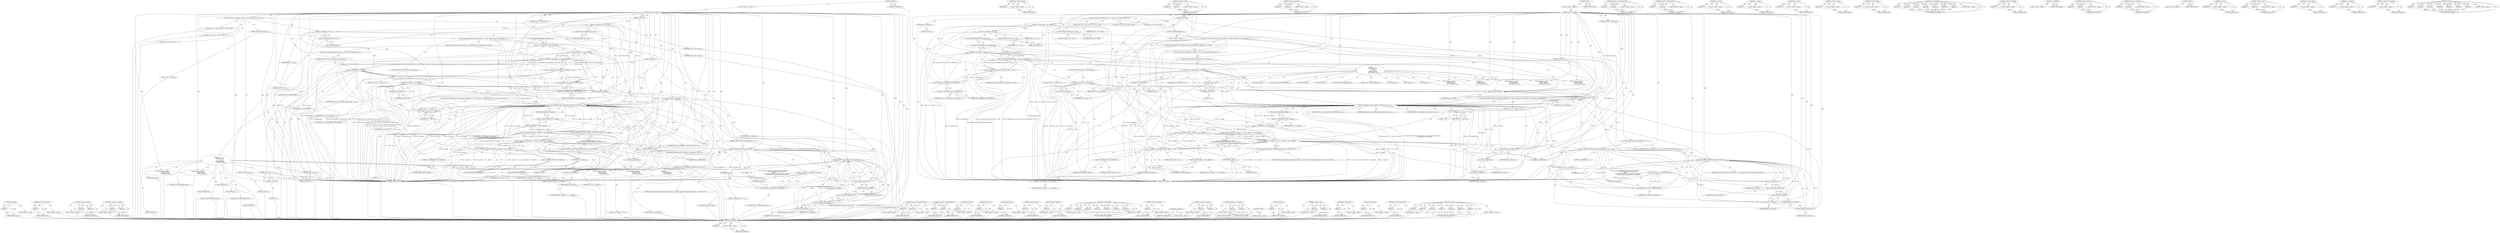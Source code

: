 digraph "jas_eprintf" {
vulnerable_249 [label=<(METHOD,jpc_pi_prcno)>];
vulnerable_250 [label=<(PARAM,p1)>];
vulnerable_251 [label=<(BLOCK,&lt;empty&gt;,&lt;empty&gt;)>];
vulnerable_252 [label=<(METHOD_RETURN,ANY)>];
vulnerable_233 [label=<(METHOD,jas_stream_getrwcount)>];
vulnerable_234 [label=<(PARAM,p1)>];
vulnerable_235 [label=<(BLOCK,&lt;empty&gt;,&lt;empty&gt;)>];
vulnerable_236 [label=<(METHOD_RETURN,ANY)>];
vulnerable_184 [label=<(METHOD,&lt;operator&gt;.equals)>];
vulnerable_185 [label=<(PARAM,p1)>];
vulnerable_186 [label=<(PARAM,p2)>];
vulnerable_187 [label=<(BLOCK,&lt;empty&gt;,&lt;empty&gt;)>];
vulnerable_188 [label=<(METHOD_RETURN,ANY)>];
vulnerable_205 [label=<(METHOD,&lt;operator&gt;.logicalAnd)>];
vulnerable_206 [label=<(PARAM,p1)>];
vulnerable_207 [label=<(PARAM,p2)>];
vulnerable_208 [label=<(BLOCK,&lt;empty&gt;,&lt;empty&gt;)>];
vulnerable_209 [label=<(METHOD_RETURN,ANY)>];
vulnerable_6 [label=<(METHOD,&lt;global&gt;)<SUB>1</SUB>>];
vulnerable_7 [label=<(BLOCK,&lt;empty&gt;,&lt;empty&gt;)<SUB>1</SUB>>];
vulnerable_8 [label=<(METHOD,jpc_dec_decodepkts)<SUB>1</SUB>>];
vulnerable_9 [label=<(PARAM,jpc_dec_t *dec)<SUB>1</SUB>>];
vulnerable_10 [label=<(PARAM,jas_stream_t *pkthdrstream)<SUB>1</SUB>>];
vulnerable_11 [label=<(PARAM,jas_stream_t *in)<SUB>1</SUB>>];
vulnerable_12 [label=<(BLOCK,{
	jpc_dec_tile_t *tile;
	jpc_pi_t *pi;
	int re...,{
	jpc_dec_tile_t *tile;
	jpc_pi_t *pi;
	int re...)<SUB>2</SUB>>];
vulnerable_13 [label="<(LOCAL,jpc_dec_tile_t* tile: jpc_dec_tile_t*)<SUB>3</SUB>>"];
vulnerable_14 [label="<(LOCAL,jpc_pi_t* pi: jpc_pi_t*)<SUB>4</SUB>>"];
vulnerable_15 [label="<(LOCAL,int ret: int)<SUB>5</SUB>>"];
vulnerable_16 [label=<(&lt;operator&gt;.assignment,tile = dec-&gt;curtile)<SUB>7</SUB>>];
vulnerable_17 [label=<(IDENTIFIER,tile,tile = dec-&gt;curtile)<SUB>7</SUB>>];
vulnerable_18 [label=<(&lt;operator&gt;.indirectFieldAccess,dec-&gt;curtile)<SUB>7</SUB>>];
vulnerable_19 [label=<(IDENTIFIER,dec,tile = dec-&gt;curtile)<SUB>7</SUB>>];
vulnerable_20 [label=<(FIELD_IDENTIFIER,curtile,curtile)<SUB>7</SUB>>];
vulnerable_21 [label=<(&lt;operator&gt;.assignment,pi = tile-&gt;pi)<SUB>8</SUB>>];
vulnerable_22 [label=<(IDENTIFIER,pi,pi = tile-&gt;pi)<SUB>8</SUB>>];
vulnerable_23 [label=<(&lt;operator&gt;.indirectFieldAccess,tile-&gt;pi)<SUB>8</SUB>>];
vulnerable_24 [label=<(IDENTIFIER,tile,pi = tile-&gt;pi)<SUB>8</SUB>>];
vulnerable_25 [label=<(FIELD_IDENTIFIER,pi,pi)<SUB>8</SUB>>];
vulnerable_26 [label=<(CONTROL_STRUCTURE,FOR,for (;;))<SUB>9</SUB>>];
vulnerable_27 [label=<(BLOCK,&lt;empty&gt;,&lt;empty&gt;)<SUB>9</SUB>>];
vulnerable_28 [label=<(BLOCK,{
if (!tile-&gt;pkthdrstream || jas_stream_peekc(t...,{
if (!tile-&gt;pkthdrstream || jas_stream_peekc(t...)<SUB>9</SUB>>];
vulnerable_29 [label=<(CONTROL_STRUCTURE,IF,if (!tile-&gt;pkthdrstream || jas_stream_peekc(tile-&gt;pkthdrstream) == EOF))<SUB>10</SUB>>];
vulnerable_30 [label=<(&lt;operator&gt;.logicalOr,!tile-&gt;pkthdrstream || jas_stream_peekc(tile-&gt;p...)<SUB>10</SUB>>];
vulnerable_31 [label=<(&lt;operator&gt;.logicalNot,!tile-&gt;pkthdrstream)<SUB>10</SUB>>];
vulnerable_32 [label=<(&lt;operator&gt;.indirectFieldAccess,tile-&gt;pkthdrstream)<SUB>10</SUB>>];
vulnerable_33 [label=<(IDENTIFIER,tile,!tile-&gt;pkthdrstream)<SUB>10</SUB>>];
vulnerable_34 [label=<(FIELD_IDENTIFIER,pkthdrstream,pkthdrstream)<SUB>10</SUB>>];
vulnerable_35 [label=<(&lt;operator&gt;.equals,jas_stream_peekc(tile-&gt;pkthdrstream) == EOF)<SUB>10</SUB>>];
vulnerable_36 [label=<(jas_stream_peekc,jas_stream_peekc(tile-&gt;pkthdrstream))<SUB>10</SUB>>];
vulnerable_37 [label=<(&lt;operator&gt;.indirectFieldAccess,tile-&gt;pkthdrstream)<SUB>10</SUB>>];
vulnerable_38 [label=<(IDENTIFIER,tile,jas_stream_peekc(tile-&gt;pkthdrstream))<SUB>10</SUB>>];
vulnerable_39 [label=<(FIELD_IDENTIFIER,pkthdrstream,pkthdrstream)<SUB>10</SUB>>];
vulnerable_40 [label=<(IDENTIFIER,EOF,jas_stream_peekc(tile-&gt;pkthdrstream) == EOF)<SUB>10</SUB>>];
vulnerable_41 [label=<(BLOCK,{
		switch (jpc_dec_lookahead(in)) {
		case JPC...,{
		switch (jpc_dec_lookahead(in)) {
		case JPC...)<SUB>10</SUB>>];
vulnerable_42 [label=<(CONTROL_STRUCTURE,SWITCH,switch(jpc_dec_lookahead(in)))<SUB>11</SUB>>];
vulnerable_43 [label=<(jpc_dec_lookahead,jpc_dec_lookahead(in))<SUB>11</SUB>>];
vulnerable_44 [label=<(IDENTIFIER,in,jpc_dec_lookahead(in))<SUB>11</SUB>>];
vulnerable_45 [label="<(BLOCK,{
		case JPC_MS_EOC:
		case JPC_MS_SOT:
			retu...,{
		case JPC_MS_EOC:
		case JPC_MS_SOT:
			retu...)<SUB>11</SUB>>"];
vulnerable_46 [label=<(JUMP_TARGET,case)<SUB>12</SUB>>];
vulnerable_47 [label="<(IDENTIFIER,JPC_MS_EOC,{
		case JPC_MS_EOC:
		case JPC_MS_SOT:
			retu...)<SUB>12</SUB>>"];
vulnerable_48 [label=<(JUMP_TARGET,case)<SUB>13</SUB>>];
vulnerable_49 [label="<(IDENTIFIER,JPC_MS_SOT,{
		case JPC_MS_EOC:
		case JPC_MS_SOT:
			retu...)<SUB>13</SUB>>"];
vulnerable_50 [label=<(RETURN,return 0;,return 0;)<SUB>14</SUB>>];
vulnerable_51 [label=<(LITERAL,0,return 0;)<SUB>14</SUB>>];
vulnerable_52 [label=<(CONTROL_STRUCTURE,BREAK,break;)<SUB>15</SUB>>];
vulnerable_53 [label=<(JUMP_TARGET,case)<SUB>16</SUB>>];
vulnerable_54 [label="<(IDENTIFIER,JPC_MS_SOP,{
		case JPC_MS_EOC:
		case JPC_MS_SOT:
			retu...)<SUB>16</SUB>>"];
vulnerable_55 [label=<(JUMP_TARGET,case)<SUB>17</SUB>>];
vulnerable_56 [label="<(IDENTIFIER,JPC_MS_EPH,{
		case JPC_MS_EOC:
		case JPC_MS_SOT:
			retu...)<SUB>17</SUB>>"];
vulnerable_57 [label=<(JUMP_TARGET,case)<SUB>18</SUB>>];
vulnerable_58 [label="<(LITERAL,0,{
		case JPC_MS_EOC:
		case JPC_MS_SOT:
			retu...)<SUB>18</SUB>>"];
vulnerable_59 [label=<(CONTROL_STRUCTURE,BREAK,break;)<SUB>19</SUB>>];
vulnerable_60 [label=<(JUMP_TARGET,default)<SUB>20</SUB>>];
vulnerable_61 [label=<(RETURN,return -1;,return -1;)<SUB>21</SUB>>];
vulnerable_62 [label=<(&lt;operator&gt;.minus,-1)<SUB>21</SUB>>];
vulnerable_63 [label=<(LITERAL,1,-1)<SUB>21</SUB>>];
vulnerable_64 [label=<(CONTROL_STRUCTURE,BREAK,break;)<SUB>22</SUB>>];
vulnerable_65 [label=<(CONTROL_STRUCTURE,IF,if ((ret = jpc_pi_next(pi))))<SUB>25</SUB>>];
vulnerable_66 [label=<(&lt;operator&gt;.assignment,ret = jpc_pi_next(pi))<SUB>25</SUB>>];
vulnerable_67 [label=<(IDENTIFIER,ret,ret = jpc_pi_next(pi))<SUB>25</SUB>>];
vulnerable_68 [label=<(jpc_pi_next,jpc_pi_next(pi))<SUB>25</SUB>>];
vulnerable_69 [label=<(IDENTIFIER,pi,jpc_pi_next(pi))<SUB>25</SUB>>];
vulnerable_70 [label=<(BLOCK,{
 			return ret;
 		},{
 			return ret;
 		})<SUB>25</SUB>>];
vulnerable_71 [label=<(RETURN,return ret;,return ret;)<SUB>26</SUB>>];
vulnerable_72 [label=<(IDENTIFIER,ret,return ret;)<SUB>26</SUB>>];
vulnerable_73 [label=<(CONTROL_STRUCTURE,IF,if (dec-&gt;maxpkts &gt;= 0 &amp;&amp; dec-&gt;numpkts &gt;= dec-&gt;maxpkts))<SUB>28</SUB>>];
vulnerable_74 [label=<(&lt;operator&gt;.logicalAnd,dec-&gt;maxpkts &gt;= 0 &amp;&amp; dec-&gt;numpkts &gt;= dec-&gt;maxpkts)<SUB>28</SUB>>];
vulnerable_75 [label=<(&lt;operator&gt;.greaterEqualsThan,dec-&gt;maxpkts &gt;= 0)<SUB>28</SUB>>];
vulnerable_76 [label=<(&lt;operator&gt;.indirectFieldAccess,dec-&gt;maxpkts)<SUB>28</SUB>>];
vulnerable_77 [label=<(IDENTIFIER,dec,dec-&gt;maxpkts &gt;= 0)<SUB>28</SUB>>];
vulnerable_78 [label=<(FIELD_IDENTIFIER,maxpkts,maxpkts)<SUB>28</SUB>>];
vulnerable_79 [label=<(LITERAL,0,dec-&gt;maxpkts &gt;= 0)<SUB>28</SUB>>];
vulnerable_80 [label=<(&lt;operator&gt;.greaterEqualsThan,dec-&gt;numpkts &gt;= dec-&gt;maxpkts)<SUB>28</SUB>>];
vulnerable_81 [label=<(&lt;operator&gt;.indirectFieldAccess,dec-&gt;numpkts)<SUB>28</SUB>>];
vulnerable_82 [label=<(IDENTIFIER,dec,dec-&gt;numpkts &gt;= dec-&gt;maxpkts)<SUB>28</SUB>>];
vulnerable_83 [label=<(FIELD_IDENTIFIER,numpkts,numpkts)<SUB>28</SUB>>];
vulnerable_84 [label=<(&lt;operator&gt;.indirectFieldAccess,dec-&gt;maxpkts)<SUB>28</SUB>>];
vulnerable_85 [label=<(IDENTIFIER,dec,dec-&gt;numpkts &gt;= dec-&gt;maxpkts)<SUB>28</SUB>>];
vulnerable_86 [label=<(FIELD_IDENTIFIER,maxpkts,maxpkts)<SUB>28</SUB>>];
vulnerable_87 [label="<(BLOCK,{
	jas_eprintf(&quot;warning: stopping decode premat...,{
	jas_eprintf(&quot;warning: stopping decode premat...)<SUB>28</SUB>>"];
vulnerable_88 [label="<(jas_eprintf,jas_eprintf(&quot;warning: stopping decode premature...)<SUB>29</SUB>>"];
vulnerable_89 [label="<(LITERAL,&quot;warning: stopping decode prematurely as reques...,jas_eprintf(&quot;warning: stopping decode premature...)<SUB>29</SUB>>"];
vulnerable_90 [label=<(RETURN,return 0;,return 0;)<SUB>30</SUB>>];
vulnerable_91 [label=<(LITERAL,0,return 0;)<SUB>30</SUB>>];
vulnerable_92 [label=<(CONTROL_STRUCTURE,IF,if (jas_getdbglevel() &gt;= 1))<SUB>32</SUB>>];
vulnerable_93 [label=<(&lt;operator&gt;.greaterEqualsThan,jas_getdbglevel() &gt;= 1)<SUB>32</SUB>>];
vulnerable_94 [label=<(jas_getdbglevel,jas_getdbglevel())<SUB>32</SUB>>];
vulnerable_95 [label=<(LITERAL,1,jas_getdbglevel() &gt;= 1)<SUB>32</SUB>>];
vulnerable_96 [label=<(BLOCK,{
 			jas_eprintf(&quot;packet offset=%08ld prg=%d c...,{
 			jas_eprintf(&quot;packet offset=%08ld prg=%d c...)<SUB>32</SUB>>];
vulnerable_97 [label=<(jas_eprintf,jas_eprintf(&quot;packet offset=%08ld prg=%d cmptno=...)<SUB>33</SUB>>];
vulnerable_98 [label=<(LITERAL,&quot;packet offset=%08ld prg=%d cmptno=%02d &quot;
 			 ...,jas_eprintf(&quot;packet offset=%08ld prg=%d cmptno=...)<SUB>33</SUB>>];
vulnerable_99 [label=<(&lt;operator&gt;.cast,(long)
 			  jas_stream_getrwcount(in))<SUB>34</SUB>>];
vulnerable_100 [label=<(UNKNOWN,long,long)<SUB>34</SUB>>];
vulnerable_101 [label=<(jas_stream_getrwcount,jas_stream_getrwcount(in))<SUB>35</SUB>>];
vulnerable_102 [label=<(IDENTIFIER,in,jas_stream_getrwcount(in))<SUB>35</SUB>>];
vulnerable_103 [label=<(jpc_pi_prg,jpc_pi_prg(pi))<SUB>35</SUB>>];
vulnerable_104 [label=<(IDENTIFIER,pi,jpc_pi_prg(pi))<SUB>35</SUB>>];
vulnerable_105 [label=<(jpc_pi_cmptno,jpc_pi_cmptno(pi))<SUB>35</SUB>>];
vulnerable_106 [label=<(IDENTIFIER,pi,jpc_pi_cmptno(pi))<SUB>35</SUB>>];
vulnerable_107 [label=<(jpc_pi_rlvlno,jpc_pi_rlvlno(pi))<SUB>36</SUB>>];
vulnerable_108 [label=<(IDENTIFIER,pi,jpc_pi_rlvlno(pi))<SUB>36</SUB>>];
vulnerable_109 [label=<(jpc_pi_prcno,jpc_pi_prcno(pi))<SUB>36</SUB>>];
vulnerable_110 [label=<(IDENTIFIER,pi,jpc_pi_prcno(pi))<SUB>36</SUB>>];
vulnerable_111 [label=<(jpc_pi_lyrno,jpc_pi_lyrno(pi))<SUB>36</SUB>>];
vulnerable_112 [label=<(IDENTIFIER,pi,jpc_pi_lyrno(pi))<SUB>36</SUB>>];
vulnerable_113 [label=<(CONTROL_STRUCTURE,IF,if (jpc_dec_decodepkt(dec, pkthdrstream, in, jpc_pi_cmptno(pi), jpc_pi_rlvlno(pi),
		  jpc_pi_prcno(pi), jpc_pi_lyrno(pi))))<SUB>38</SUB>>];
vulnerable_114 [label=<(jpc_dec_decodepkt,jpc_dec_decodepkt(dec, pkthdrstream, in, jpc_pi...)<SUB>38</SUB>>];
vulnerable_115 [label=<(IDENTIFIER,dec,jpc_dec_decodepkt(dec, pkthdrstream, in, jpc_pi...)<SUB>38</SUB>>];
vulnerable_116 [label=<(IDENTIFIER,pkthdrstream,jpc_dec_decodepkt(dec, pkthdrstream, in, jpc_pi...)<SUB>38</SUB>>];
vulnerable_117 [label=<(IDENTIFIER,in,jpc_dec_decodepkt(dec, pkthdrstream, in, jpc_pi...)<SUB>38</SUB>>];
vulnerable_118 [label=<(jpc_pi_cmptno,jpc_pi_cmptno(pi))<SUB>38</SUB>>];
vulnerable_119 [label=<(IDENTIFIER,pi,jpc_pi_cmptno(pi))<SUB>38</SUB>>];
vulnerable_120 [label=<(jpc_pi_rlvlno,jpc_pi_rlvlno(pi))<SUB>38</SUB>>];
vulnerable_121 [label=<(IDENTIFIER,pi,jpc_pi_rlvlno(pi))<SUB>38</SUB>>];
vulnerable_122 [label=<(jpc_pi_prcno,jpc_pi_prcno(pi))<SUB>39</SUB>>];
vulnerable_123 [label=<(IDENTIFIER,pi,jpc_pi_prcno(pi))<SUB>39</SUB>>];
vulnerable_124 [label=<(jpc_pi_lyrno,jpc_pi_lyrno(pi))<SUB>39</SUB>>];
vulnerable_125 [label=<(IDENTIFIER,pi,jpc_pi_lyrno(pi))<SUB>39</SUB>>];
vulnerable_126 [label=<(BLOCK,{
 			return -1;
 		},{
 			return -1;
 		})<SUB>39</SUB>>];
vulnerable_127 [label=<(RETURN,return -1;,return -1;)<SUB>40</SUB>>];
vulnerable_128 [label=<(&lt;operator&gt;.minus,-1)<SUB>40</SUB>>];
vulnerable_129 [label=<(LITERAL,1,-1)<SUB>40</SUB>>];
vulnerable_130 [label=<(&lt;operator&gt;.preIncrement,++dec-&gt;numpkts)<SUB>42</SUB>>];
vulnerable_131 [label=<(&lt;operator&gt;.indirectFieldAccess,dec-&gt;numpkts)<SUB>42</SUB>>];
vulnerable_132 [label=<(IDENTIFIER,dec,++dec-&gt;numpkts)<SUB>42</SUB>>];
vulnerable_133 [label=<(FIELD_IDENTIFIER,numpkts,numpkts)<SUB>42</SUB>>];
vulnerable_134 [label=<(RETURN,return 0;,return 0;)<SUB>45</SUB>>];
vulnerable_135 [label=<(LITERAL,0,return 0;)<SUB>45</SUB>>];
vulnerable_136 [label=<(METHOD_RETURN,int)<SUB>1</SUB>>];
vulnerable_138 [label=<(METHOD_RETURN,ANY)<SUB>1</SUB>>];
vulnerable_210 [label=<(METHOD,&lt;operator&gt;.greaterEqualsThan)>];
vulnerable_211 [label=<(PARAM,p1)>];
vulnerable_212 [label=<(PARAM,p2)>];
vulnerable_213 [label=<(BLOCK,&lt;empty&gt;,&lt;empty&gt;)>];
vulnerable_214 [label=<(METHOD_RETURN,ANY)>];
vulnerable_170 [label=<(METHOD,&lt;operator&gt;.indirectFieldAccess)>];
vulnerable_171 [label=<(PARAM,p1)>];
vulnerable_172 [label=<(PARAM,p2)>];
vulnerable_173 [label=<(BLOCK,&lt;empty&gt;,&lt;empty&gt;)>];
vulnerable_174 [label=<(METHOD_RETURN,ANY)>];
vulnerable_201 [label=<(METHOD,jpc_pi_next)>];
vulnerable_202 [label=<(PARAM,p1)>];
vulnerable_203 [label=<(BLOCK,&lt;empty&gt;,&lt;empty&gt;)>];
vulnerable_204 [label=<(METHOD_RETURN,ANY)>];
vulnerable_245 [label=<(METHOD,jpc_pi_rlvlno)>];
vulnerable_246 [label=<(PARAM,p1)>];
vulnerable_247 [label=<(BLOCK,&lt;empty&gt;,&lt;empty&gt;)>];
vulnerable_248 [label=<(METHOD_RETURN,ANY)>];
vulnerable_253 [label=<(METHOD,jpc_pi_lyrno)>];
vulnerable_254 [label=<(PARAM,p1)>];
vulnerable_255 [label=<(BLOCK,&lt;empty&gt;,&lt;empty&gt;)>];
vulnerable_256 [label=<(METHOD_RETURN,ANY)>];
vulnerable_197 [label=<(METHOD,&lt;operator&gt;.minus)>];
vulnerable_198 [label=<(PARAM,p1)>];
vulnerable_199 [label=<(BLOCK,&lt;empty&gt;,&lt;empty&gt;)>];
vulnerable_200 [label=<(METHOD_RETURN,ANY)>];
vulnerable_193 [label=<(METHOD,jpc_dec_lookahead)>];
vulnerable_194 [label=<(PARAM,p1)>];
vulnerable_195 [label=<(BLOCK,&lt;empty&gt;,&lt;empty&gt;)>];
vulnerable_196 [label=<(METHOD_RETURN,ANY)>];
vulnerable_257 [label=<(METHOD,jpc_dec_decodepkt)>];
vulnerable_258 [label=<(PARAM,p1)>];
vulnerable_259 [label=<(PARAM,p2)>];
vulnerable_260 [label=<(PARAM,p3)>];
vulnerable_261 [label=<(PARAM,p4)>];
vulnerable_262 [label=<(PARAM,p5)>];
vulnerable_263 [label=<(PARAM,p6)>];
vulnerable_264 [label=<(PARAM,p7)>];
vulnerable_265 [label=<(BLOCK,&lt;empty&gt;,&lt;empty&gt;)>];
vulnerable_266 [label=<(METHOD_RETURN,ANY)>];
vulnerable_180 [label=<(METHOD,&lt;operator&gt;.logicalNot)>];
vulnerable_181 [label=<(PARAM,p1)>];
vulnerable_182 [label=<(BLOCK,&lt;empty&gt;,&lt;empty&gt;)>];
vulnerable_183 [label=<(METHOD_RETURN,ANY)>];
vulnerable_225 [label=<(METHOD,jas_getdbglevel)>];
vulnerable_226 [label=<(BLOCK,&lt;empty&gt;,&lt;empty&gt;)>];
vulnerable_227 [label=<(METHOD_RETURN,ANY)>];
vulnerable_175 [label=<(METHOD,&lt;operator&gt;.logicalOr)>];
vulnerable_176 [label=<(PARAM,p1)>];
vulnerable_177 [label=<(PARAM,p2)>];
vulnerable_178 [label=<(BLOCK,&lt;empty&gt;,&lt;empty&gt;)>];
vulnerable_179 [label=<(METHOD_RETURN,ANY)>];
vulnerable_165 [label=<(METHOD,&lt;operator&gt;.assignment)>];
vulnerable_166 [label=<(PARAM,p1)>];
vulnerable_167 [label=<(PARAM,p2)>];
vulnerable_168 [label=<(BLOCK,&lt;empty&gt;,&lt;empty&gt;)>];
vulnerable_169 [label=<(METHOD_RETURN,ANY)>];
vulnerable_159 [label=<(METHOD,&lt;global&gt;)<SUB>1</SUB>>];
vulnerable_160 [label=<(BLOCK,&lt;empty&gt;,&lt;empty&gt;)>];
vulnerable_161 [label=<(METHOD_RETURN,ANY)>];
vulnerable_237 [label=<(METHOD,jpc_pi_prg)>];
vulnerable_238 [label=<(PARAM,p1)>];
vulnerable_239 [label=<(BLOCK,&lt;empty&gt;,&lt;empty&gt;)>];
vulnerable_240 [label=<(METHOD_RETURN,ANY)>];
vulnerable_228 [label=<(METHOD,&lt;operator&gt;.cast)>];
vulnerable_229 [label=<(PARAM,p1)>];
vulnerable_230 [label=<(PARAM,p2)>];
vulnerable_231 [label=<(BLOCK,&lt;empty&gt;,&lt;empty&gt;)>];
vulnerable_232 [label=<(METHOD_RETURN,ANY)>];
vulnerable_189 [label=<(METHOD,jas_stream_peekc)>];
vulnerable_190 [label=<(PARAM,p1)>];
vulnerable_191 [label=<(BLOCK,&lt;empty&gt;,&lt;empty&gt;)>];
vulnerable_192 [label=<(METHOD_RETURN,ANY)>];
vulnerable_241 [label=<(METHOD,jpc_pi_cmptno)>];
vulnerable_242 [label=<(PARAM,p1)>];
vulnerable_243 [label=<(BLOCK,&lt;empty&gt;,&lt;empty&gt;)>];
vulnerable_244 [label=<(METHOD_RETURN,ANY)>];
vulnerable_267 [label=<(METHOD,&lt;operator&gt;.preIncrement)>];
vulnerable_268 [label=<(PARAM,p1)>];
vulnerable_269 [label=<(BLOCK,&lt;empty&gt;,&lt;empty&gt;)>];
vulnerable_270 [label=<(METHOD_RETURN,ANY)>];
vulnerable_215 [label=<(METHOD,jas_eprintf)>];
vulnerable_216 [label=<(PARAM,p1)>];
vulnerable_217 [label=<(PARAM,p2)>];
vulnerable_218 [label=<(PARAM,p3)>];
vulnerable_219 [label=<(PARAM,p4)>];
vulnerable_220 [label=<(PARAM,p5)>];
vulnerable_221 [label=<(PARAM,p6)>];
vulnerable_222 [label=<(PARAM,p7)>];
vulnerable_223 [label=<(BLOCK,&lt;empty&gt;,&lt;empty&gt;)>];
vulnerable_224 [label=<(METHOD_RETURN,ANY)>];
fixed_249 [label=<(METHOD,jpc_pi_prcno)>];
fixed_250 [label=<(PARAM,p1)>];
fixed_251 [label=<(BLOCK,&lt;empty&gt;,&lt;empty&gt;)>];
fixed_252 [label=<(METHOD_RETURN,ANY)>];
fixed_233 [label=<(METHOD,jas_stream_getrwcount)>];
fixed_234 [label=<(PARAM,p1)>];
fixed_235 [label=<(BLOCK,&lt;empty&gt;,&lt;empty&gt;)>];
fixed_236 [label=<(METHOD_RETURN,ANY)>];
fixed_184 [label=<(METHOD,&lt;operator&gt;.equals)>];
fixed_185 [label=<(PARAM,p1)>];
fixed_186 [label=<(PARAM,p2)>];
fixed_187 [label=<(BLOCK,&lt;empty&gt;,&lt;empty&gt;)>];
fixed_188 [label=<(METHOD_RETURN,ANY)>];
fixed_205 [label=<(METHOD,&lt;operator&gt;.logicalAnd)>];
fixed_206 [label=<(PARAM,p1)>];
fixed_207 [label=<(PARAM,p2)>];
fixed_208 [label=<(BLOCK,&lt;empty&gt;,&lt;empty&gt;)>];
fixed_209 [label=<(METHOD_RETURN,ANY)>];
fixed_6 [label=<(METHOD,&lt;global&gt;)<SUB>1</SUB>>];
fixed_7 [label=<(BLOCK,&lt;empty&gt;,&lt;empty&gt;)<SUB>1</SUB>>];
fixed_8 [label=<(METHOD,jpc_dec_decodepkts)<SUB>1</SUB>>];
fixed_9 [label=<(PARAM,jpc_dec_t *dec)<SUB>1</SUB>>];
fixed_10 [label=<(PARAM,jas_stream_t *pkthdrstream)<SUB>1</SUB>>];
fixed_11 [label=<(PARAM,jas_stream_t *in)<SUB>1</SUB>>];
fixed_12 [label=<(BLOCK,{
	jpc_dec_tile_t *tile;
	jpc_pi_t *pi;
	int re...,{
	jpc_dec_tile_t *tile;
	jpc_pi_t *pi;
	int re...)<SUB>2</SUB>>];
fixed_13 [label="<(LOCAL,jpc_dec_tile_t* tile: jpc_dec_tile_t*)<SUB>3</SUB>>"];
fixed_14 [label="<(LOCAL,jpc_pi_t* pi: jpc_pi_t*)<SUB>4</SUB>>"];
fixed_15 [label="<(LOCAL,int ret: int)<SUB>5</SUB>>"];
fixed_16 [label=<(&lt;operator&gt;.assignment,tile = dec-&gt;curtile)<SUB>7</SUB>>];
fixed_17 [label=<(IDENTIFIER,tile,tile = dec-&gt;curtile)<SUB>7</SUB>>];
fixed_18 [label=<(&lt;operator&gt;.indirectFieldAccess,dec-&gt;curtile)<SUB>7</SUB>>];
fixed_19 [label=<(IDENTIFIER,dec,tile = dec-&gt;curtile)<SUB>7</SUB>>];
fixed_20 [label=<(FIELD_IDENTIFIER,curtile,curtile)<SUB>7</SUB>>];
fixed_21 [label=<(&lt;operator&gt;.assignment,pi = tile-&gt;pi)<SUB>8</SUB>>];
fixed_22 [label=<(IDENTIFIER,pi,pi = tile-&gt;pi)<SUB>8</SUB>>];
fixed_23 [label=<(&lt;operator&gt;.indirectFieldAccess,tile-&gt;pi)<SUB>8</SUB>>];
fixed_24 [label=<(IDENTIFIER,tile,pi = tile-&gt;pi)<SUB>8</SUB>>];
fixed_25 [label=<(FIELD_IDENTIFIER,pi,pi)<SUB>8</SUB>>];
fixed_26 [label=<(CONTROL_STRUCTURE,FOR,for (;;))<SUB>9</SUB>>];
fixed_27 [label=<(BLOCK,&lt;empty&gt;,&lt;empty&gt;)<SUB>9</SUB>>];
fixed_28 [label=<(BLOCK,{
		if (!tile-&gt;pkthdrstream || jas_stream_peekc...,{
		if (!tile-&gt;pkthdrstream || jas_stream_peekc...)<SUB>9</SUB>>];
fixed_29 [label=<(CONTROL_STRUCTURE,IF,if (!tile-&gt;pkthdrstream || jas_stream_peekc(tile-&gt;pkthdrstream) == EOF))<SUB>10</SUB>>];
fixed_30 [label=<(&lt;operator&gt;.logicalOr,!tile-&gt;pkthdrstream || jas_stream_peekc(tile-&gt;p...)<SUB>10</SUB>>];
fixed_31 [label=<(&lt;operator&gt;.logicalNot,!tile-&gt;pkthdrstream)<SUB>10</SUB>>];
fixed_32 [label=<(&lt;operator&gt;.indirectFieldAccess,tile-&gt;pkthdrstream)<SUB>10</SUB>>];
fixed_33 [label=<(IDENTIFIER,tile,!tile-&gt;pkthdrstream)<SUB>10</SUB>>];
fixed_34 [label=<(FIELD_IDENTIFIER,pkthdrstream,pkthdrstream)<SUB>10</SUB>>];
fixed_35 [label=<(&lt;operator&gt;.equals,jas_stream_peekc(tile-&gt;pkthdrstream) == EOF)<SUB>10</SUB>>];
fixed_36 [label=<(jas_stream_peekc,jas_stream_peekc(tile-&gt;pkthdrstream))<SUB>10</SUB>>];
fixed_37 [label=<(&lt;operator&gt;.indirectFieldAccess,tile-&gt;pkthdrstream)<SUB>10</SUB>>];
fixed_38 [label=<(IDENTIFIER,tile,jas_stream_peekc(tile-&gt;pkthdrstream))<SUB>10</SUB>>];
fixed_39 [label=<(FIELD_IDENTIFIER,pkthdrstream,pkthdrstream)<SUB>10</SUB>>];
fixed_40 [label=<(IDENTIFIER,EOF,jas_stream_peekc(tile-&gt;pkthdrstream) == EOF)<SUB>10</SUB>>];
fixed_41 [label=<(BLOCK,{
			switch (jpc_dec_lookahead(in)) {
			case J...,{
			switch (jpc_dec_lookahead(in)) {
			case J...)<SUB>10</SUB>>];
fixed_42 [label=<(CONTROL_STRUCTURE,SWITCH,switch(jpc_dec_lookahead(in)))<SUB>11</SUB>>];
fixed_43 [label=<(jpc_dec_lookahead,jpc_dec_lookahead(in))<SUB>11</SUB>>];
fixed_44 [label=<(IDENTIFIER,in,jpc_dec_lookahead(in))<SUB>11</SUB>>];
fixed_45 [label="<(BLOCK,{
			case JPC_MS_EOC:
			case JPC_MS_SOT:
				r...,{
			case JPC_MS_EOC:
			case JPC_MS_SOT:
				r...)<SUB>11</SUB>>"];
fixed_46 [label=<(JUMP_TARGET,case)<SUB>12</SUB>>];
fixed_47 [label="<(IDENTIFIER,JPC_MS_EOC,{
			case JPC_MS_EOC:
			case JPC_MS_SOT:
				r...)<SUB>12</SUB>>"];
fixed_48 [label=<(JUMP_TARGET,case)<SUB>13</SUB>>];
fixed_49 [label="<(IDENTIFIER,JPC_MS_SOT,{
			case JPC_MS_EOC:
			case JPC_MS_SOT:
				r...)<SUB>13</SUB>>"];
fixed_50 [label=<(RETURN,return 0;,return 0;)<SUB>14</SUB>>];
fixed_51 [label=<(LITERAL,0,return 0;)<SUB>14</SUB>>];
fixed_52 [label=<(CONTROL_STRUCTURE,BREAK,break;)<SUB>15</SUB>>];
fixed_53 [label=<(JUMP_TARGET,case)<SUB>16</SUB>>];
fixed_54 [label="<(IDENTIFIER,JPC_MS_SOP,{
			case JPC_MS_EOC:
			case JPC_MS_SOT:
				r...)<SUB>16</SUB>>"];
fixed_55 [label=<(JUMP_TARGET,case)<SUB>17</SUB>>];
fixed_56 [label="<(IDENTIFIER,JPC_MS_EPH,{
			case JPC_MS_EOC:
			case JPC_MS_SOT:
				r...)<SUB>17</SUB>>"];
fixed_57 [label=<(JUMP_TARGET,case)<SUB>18</SUB>>];
fixed_58 [label="<(LITERAL,0,{
			case JPC_MS_EOC:
			case JPC_MS_SOT:
				r...)<SUB>18</SUB>>"];
fixed_59 [label=<(CONTROL_STRUCTURE,BREAK,break;)<SUB>19</SUB>>];
fixed_60 [label=<(JUMP_TARGET,default)<SUB>20</SUB>>];
fixed_61 [label=<(RETURN,return -1;,return -1;)<SUB>21</SUB>>];
fixed_62 [label=<(&lt;operator&gt;.minus,-1)<SUB>21</SUB>>];
fixed_63 [label=<(LITERAL,1,-1)<SUB>21</SUB>>];
fixed_64 [label=<(CONTROL_STRUCTURE,BREAK,break;)<SUB>22</SUB>>];
fixed_65 [label=<(CONTROL_STRUCTURE,IF,if ((ret = jpc_pi_next(pi))))<SUB>25</SUB>>];
fixed_66 [label=<(&lt;operator&gt;.assignment,ret = jpc_pi_next(pi))<SUB>25</SUB>>];
fixed_67 [label=<(IDENTIFIER,ret,ret = jpc_pi_next(pi))<SUB>25</SUB>>];
fixed_68 [label=<(jpc_pi_next,jpc_pi_next(pi))<SUB>25</SUB>>];
fixed_69 [label=<(IDENTIFIER,pi,jpc_pi_next(pi))<SUB>25</SUB>>];
fixed_70 [label=<(BLOCK,{
 			return ret;
 		},{
 			return ret;
 		})<SUB>25</SUB>>];
fixed_71 [label=<(RETURN,return ret;,return ret;)<SUB>26</SUB>>];
fixed_72 [label=<(IDENTIFIER,ret,return ret;)<SUB>26</SUB>>];
fixed_73 [label=<(CONTROL_STRUCTURE,IF,if (dec-&gt;maxpkts &gt;= 0 &amp;&amp; dec-&gt;numpkts &gt;= dec-&gt;maxpkts))<SUB>28</SUB>>];
fixed_74 [label=<(&lt;operator&gt;.logicalAnd,dec-&gt;maxpkts &gt;= 0 &amp;&amp; dec-&gt;numpkts &gt;= dec-&gt;maxpkts)<SUB>28</SUB>>];
fixed_75 [label=<(&lt;operator&gt;.greaterEqualsThan,dec-&gt;maxpkts &gt;= 0)<SUB>28</SUB>>];
fixed_76 [label=<(&lt;operator&gt;.indirectFieldAccess,dec-&gt;maxpkts)<SUB>28</SUB>>];
fixed_77 [label=<(IDENTIFIER,dec,dec-&gt;maxpkts &gt;= 0)<SUB>28</SUB>>];
fixed_78 [label=<(FIELD_IDENTIFIER,maxpkts,maxpkts)<SUB>28</SUB>>];
fixed_79 [label=<(LITERAL,0,dec-&gt;maxpkts &gt;= 0)<SUB>28</SUB>>];
fixed_80 [label=<(&lt;operator&gt;.greaterEqualsThan,dec-&gt;numpkts &gt;= dec-&gt;maxpkts)<SUB>28</SUB>>];
fixed_81 [label=<(&lt;operator&gt;.indirectFieldAccess,dec-&gt;numpkts)<SUB>28</SUB>>];
fixed_82 [label=<(IDENTIFIER,dec,dec-&gt;numpkts &gt;= dec-&gt;maxpkts)<SUB>28</SUB>>];
fixed_83 [label=<(FIELD_IDENTIFIER,numpkts,numpkts)<SUB>28</SUB>>];
fixed_84 [label=<(&lt;operator&gt;.indirectFieldAccess,dec-&gt;maxpkts)<SUB>28</SUB>>];
fixed_85 [label=<(IDENTIFIER,dec,dec-&gt;numpkts &gt;= dec-&gt;maxpkts)<SUB>28</SUB>>];
fixed_86 [label=<(FIELD_IDENTIFIER,maxpkts,maxpkts)<SUB>28</SUB>>];
fixed_87 [label="<(BLOCK,{
			jas_eprintf(&quot;warning: stopping decode prem...,{
			jas_eprintf(&quot;warning: stopping decode prem...)<SUB>28</SUB>>"];
fixed_88 [label="<(jas_eprintf,jas_eprintf(&quot;warning: stopping decode premature...)<SUB>29</SUB>>"];
fixed_89 [label="<(LITERAL,&quot;warning: stopping decode prematurely as reques...,jas_eprintf(&quot;warning: stopping decode premature...)<SUB>29</SUB>>"];
fixed_90 [label=<(RETURN,return 0;,return 0;)<SUB>30</SUB>>];
fixed_91 [label=<(LITERAL,0,return 0;)<SUB>30</SUB>>];
fixed_92 [label=<(CONTROL_STRUCTURE,IF,if (jas_getdbglevel() &gt;= 1))<SUB>32</SUB>>];
fixed_93 [label=<(&lt;operator&gt;.greaterEqualsThan,jas_getdbglevel() &gt;= 1)<SUB>32</SUB>>];
fixed_94 [label=<(jas_getdbglevel,jas_getdbglevel())<SUB>32</SUB>>];
fixed_95 [label=<(LITERAL,1,jas_getdbglevel() &gt;= 1)<SUB>32</SUB>>];
fixed_96 [label=<(BLOCK,{
 			jas_eprintf(&quot;packet offset=%08ld prg=%d c...,{
 			jas_eprintf(&quot;packet offset=%08ld prg=%d c...)<SUB>32</SUB>>];
fixed_97 [label=<(jas_eprintf,jas_eprintf(&quot;packet offset=%08ld prg=%d cmptno=...)<SUB>33</SUB>>];
fixed_98 [label=<(LITERAL,&quot;packet offset=%08ld prg=%d cmptno=%02d &quot;
 			 ...,jas_eprintf(&quot;packet offset=%08ld prg=%d cmptno=...)<SUB>33</SUB>>];
fixed_99 [label=<(&lt;operator&gt;.cast,(long)
 			  jas_stream_getrwcount(in))<SUB>34</SUB>>];
fixed_100 [label=<(UNKNOWN,long,long)<SUB>34</SUB>>];
fixed_101 [label=<(jas_stream_getrwcount,jas_stream_getrwcount(in))<SUB>35</SUB>>];
fixed_102 [label=<(IDENTIFIER,in,jas_stream_getrwcount(in))<SUB>35</SUB>>];
fixed_103 [label=<(jpc_pi_prg,jpc_pi_prg(pi))<SUB>35</SUB>>];
fixed_104 [label=<(IDENTIFIER,pi,jpc_pi_prg(pi))<SUB>35</SUB>>];
fixed_105 [label=<(jpc_pi_cmptno,jpc_pi_cmptno(pi))<SUB>35</SUB>>];
fixed_106 [label=<(IDENTIFIER,pi,jpc_pi_cmptno(pi))<SUB>35</SUB>>];
fixed_107 [label=<(jpc_pi_rlvlno,jpc_pi_rlvlno(pi))<SUB>36</SUB>>];
fixed_108 [label=<(IDENTIFIER,pi,jpc_pi_rlvlno(pi))<SUB>36</SUB>>];
fixed_109 [label=<(jpc_pi_prcno,jpc_pi_prcno(pi))<SUB>36</SUB>>];
fixed_110 [label=<(IDENTIFIER,pi,jpc_pi_prcno(pi))<SUB>36</SUB>>];
fixed_111 [label=<(jpc_pi_lyrno,jpc_pi_lyrno(pi))<SUB>36</SUB>>];
fixed_112 [label=<(IDENTIFIER,pi,jpc_pi_lyrno(pi))<SUB>36</SUB>>];
fixed_113 [label=<(CONTROL_STRUCTURE,IF,if (jpc_dec_decodepkt(dec, pkthdrstream, in, jpc_pi_cmptno(pi),
		  jpc_pi_rlvlno(pi), jpc_pi_prcno(pi), jpc_pi_lyrno(pi))))<SUB>38</SUB>>];
fixed_114 [label=<(jpc_dec_decodepkt,jpc_dec_decodepkt(dec, pkthdrstream, in, jpc_pi...)<SUB>38</SUB>>];
fixed_115 [label=<(IDENTIFIER,dec,jpc_dec_decodepkt(dec, pkthdrstream, in, jpc_pi...)<SUB>38</SUB>>];
fixed_116 [label=<(IDENTIFIER,pkthdrstream,jpc_dec_decodepkt(dec, pkthdrstream, in, jpc_pi...)<SUB>38</SUB>>];
fixed_117 [label=<(IDENTIFIER,in,jpc_dec_decodepkt(dec, pkthdrstream, in, jpc_pi...)<SUB>38</SUB>>];
fixed_118 [label=<(jpc_pi_cmptno,jpc_pi_cmptno(pi))<SUB>38</SUB>>];
fixed_119 [label=<(IDENTIFIER,pi,jpc_pi_cmptno(pi))<SUB>38</SUB>>];
fixed_120 [label=<(jpc_pi_rlvlno,jpc_pi_rlvlno(pi))<SUB>39</SUB>>];
fixed_121 [label=<(IDENTIFIER,pi,jpc_pi_rlvlno(pi))<SUB>39</SUB>>];
fixed_122 [label=<(jpc_pi_prcno,jpc_pi_prcno(pi))<SUB>39</SUB>>];
fixed_123 [label=<(IDENTIFIER,pi,jpc_pi_prcno(pi))<SUB>39</SUB>>];
fixed_124 [label=<(jpc_pi_lyrno,jpc_pi_lyrno(pi))<SUB>39</SUB>>];
fixed_125 [label=<(IDENTIFIER,pi,jpc_pi_lyrno(pi))<SUB>39</SUB>>];
fixed_126 [label=<(BLOCK,{
 			return -1;
 		},{
 			return -1;
 		})<SUB>39</SUB>>];
fixed_127 [label=<(RETURN,return -1;,return -1;)<SUB>40</SUB>>];
fixed_128 [label=<(&lt;operator&gt;.minus,-1)<SUB>40</SUB>>];
fixed_129 [label=<(LITERAL,1,-1)<SUB>40</SUB>>];
fixed_130 [label=<(&lt;operator&gt;.preIncrement,++dec-&gt;numpkts)<SUB>42</SUB>>];
fixed_131 [label=<(&lt;operator&gt;.indirectFieldAccess,dec-&gt;numpkts)<SUB>42</SUB>>];
fixed_132 [label=<(IDENTIFIER,dec,++dec-&gt;numpkts)<SUB>42</SUB>>];
fixed_133 [label=<(FIELD_IDENTIFIER,numpkts,numpkts)<SUB>42</SUB>>];
fixed_134 [label=<(RETURN,return 0;,return 0;)<SUB>45</SUB>>];
fixed_135 [label=<(LITERAL,0,return 0;)<SUB>45</SUB>>];
fixed_136 [label=<(METHOD_RETURN,int)<SUB>1</SUB>>];
fixed_138 [label=<(METHOD_RETURN,ANY)<SUB>1</SUB>>];
fixed_210 [label=<(METHOD,&lt;operator&gt;.greaterEqualsThan)>];
fixed_211 [label=<(PARAM,p1)>];
fixed_212 [label=<(PARAM,p2)>];
fixed_213 [label=<(BLOCK,&lt;empty&gt;,&lt;empty&gt;)>];
fixed_214 [label=<(METHOD_RETURN,ANY)>];
fixed_170 [label=<(METHOD,&lt;operator&gt;.indirectFieldAccess)>];
fixed_171 [label=<(PARAM,p1)>];
fixed_172 [label=<(PARAM,p2)>];
fixed_173 [label=<(BLOCK,&lt;empty&gt;,&lt;empty&gt;)>];
fixed_174 [label=<(METHOD_RETURN,ANY)>];
fixed_201 [label=<(METHOD,jpc_pi_next)>];
fixed_202 [label=<(PARAM,p1)>];
fixed_203 [label=<(BLOCK,&lt;empty&gt;,&lt;empty&gt;)>];
fixed_204 [label=<(METHOD_RETURN,ANY)>];
fixed_245 [label=<(METHOD,jpc_pi_rlvlno)>];
fixed_246 [label=<(PARAM,p1)>];
fixed_247 [label=<(BLOCK,&lt;empty&gt;,&lt;empty&gt;)>];
fixed_248 [label=<(METHOD_RETURN,ANY)>];
fixed_253 [label=<(METHOD,jpc_pi_lyrno)>];
fixed_254 [label=<(PARAM,p1)>];
fixed_255 [label=<(BLOCK,&lt;empty&gt;,&lt;empty&gt;)>];
fixed_256 [label=<(METHOD_RETURN,ANY)>];
fixed_197 [label=<(METHOD,&lt;operator&gt;.minus)>];
fixed_198 [label=<(PARAM,p1)>];
fixed_199 [label=<(BLOCK,&lt;empty&gt;,&lt;empty&gt;)>];
fixed_200 [label=<(METHOD_RETURN,ANY)>];
fixed_193 [label=<(METHOD,jpc_dec_lookahead)>];
fixed_194 [label=<(PARAM,p1)>];
fixed_195 [label=<(BLOCK,&lt;empty&gt;,&lt;empty&gt;)>];
fixed_196 [label=<(METHOD_RETURN,ANY)>];
fixed_257 [label=<(METHOD,jpc_dec_decodepkt)>];
fixed_258 [label=<(PARAM,p1)>];
fixed_259 [label=<(PARAM,p2)>];
fixed_260 [label=<(PARAM,p3)>];
fixed_261 [label=<(PARAM,p4)>];
fixed_262 [label=<(PARAM,p5)>];
fixed_263 [label=<(PARAM,p6)>];
fixed_264 [label=<(PARAM,p7)>];
fixed_265 [label=<(BLOCK,&lt;empty&gt;,&lt;empty&gt;)>];
fixed_266 [label=<(METHOD_RETURN,ANY)>];
fixed_180 [label=<(METHOD,&lt;operator&gt;.logicalNot)>];
fixed_181 [label=<(PARAM,p1)>];
fixed_182 [label=<(BLOCK,&lt;empty&gt;,&lt;empty&gt;)>];
fixed_183 [label=<(METHOD_RETURN,ANY)>];
fixed_225 [label=<(METHOD,jas_getdbglevel)>];
fixed_226 [label=<(BLOCK,&lt;empty&gt;,&lt;empty&gt;)>];
fixed_227 [label=<(METHOD_RETURN,ANY)>];
fixed_175 [label=<(METHOD,&lt;operator&gt;.logicalOr)>];
fixed_176 [label=<(PARAM,p1)>];
fixed_177 [label=<(PARAM,p2)>];
fixed_178 [label=<(BLOCK,&lt;empty&gt;,&lt;empty&gt;)>];
fixed_179 [label=<(METHOD_RETURN,ANY)>];
fixed_165 [label=<(METHOD,&lt;operator&gt;.assignment)>];
fixed_166 [label=<(PARAM,p1)>];
fixed_167 [label=<(PARAM,p2)>];
fixed_168 [label=<(BLOCK,&lt;empty&gt;,&lt;empty&gt;)>];
fixed_169 [label=<(METHOD_RETURN,ANY)>];
fixed_159 [label=<(METHOD,&lt;global&gt;)<SUB>1</SUB>>];
fixed_160 [label=<(BLOCK,&lt;empty&gt;,&lt;empty&gt;)>];
fixed_161 [label=<(METHOD_RETURN,ANY)>];
fixed_237 [label=<(METHOD,jpc_pi_prg)>];
fixed_238 [label=<(PARAM,p1)>];
fixed_239 [label=<(BLOCK,&lt;empty&gt;,&lt;empty&gt;)>];
fixed_240 [label=<(METHOD_RETURN,ANY)>];
fixed_228 [label=<(METHOD,&lt;operator&gt;.cast)>];
fixed_229 [label=<(PARAM,p1)>];
fixed_230 [label=<(PARAM,p2)>];
fixed_231 [label=<(BLOCK,&lt;empty&gt;,&lt;empty&gt;)>];
fixed_232 [label=<(METHOD_RETURN,ANY)>];
fixed_189 [label=<(METHOD,jas_stream_peekc)>];
fixed_190 [label=<(PARAM,p1)>];
fixed_191 [label=<(BLOCK,&lt;empty&gt;,&lt;empty&gt;)>];
fixed_192 [label=<(METHOD_RETURN,ANY)>];
fixed_241 [label=<(METHOD,jpc_pi_cmptno)>];
fixed_242 [label=<(PARAM,p1)>];
fixed_243 [label=<(BLOCK,&lt;empty&gt;,&lt;empty&gt;)>];
fixed_244 [label=<(METHOD_RETURN,ANY)>];
fixed_267 [label=<(METHOD,&lt;operator&gt;.preIncrement)>];
fixed_268 [label=<(PARAM,p1)>];
fixed_269 [label=<(BLOCK,&lt;empty&gt;,&lt;empty&gt;)>];
fixed_270 [label=<(METHOD_RETURN,ANY)>];
fixed_215 [label=<(METHOD,jas_eprintf)>];
fixed_216 [label=<(PARAM,p1)>];
fixed_217 [label=<(PARAM,p2)>];
fixed_218 [label=<(PARAM,p3)>];
fixed_219 [label=<(PARAM,p4)>];
fixed_220 [label=<(PARAM,p5)>];
fixed_221 [label=<(PARAM,p6)>];
fixed_222 [label=<(PARAM,p7)>];
fixed_223 [label=<(BLOCK,&lt;empty&gt;,&lt;empty&gt;)>];
fixed_224 [label=<(METHOD_RETURN,ANY)>];
vulnerable_249 -> vulnerable_250  [key=0, label="AST: "];
vulnerable_249 -> vulnerable_250  [key=1, label="DDG: "];
vulnerable_249 -> vulnerable_251  [key=0, label="AST: "];
vulnerable_249 -> vulnerable_252  [key=0, label="AST: "];
vulnerable_249 -> vulnerable_252  [key=1, label="CFG: "];
vulnerable_250 -> vulnerable_252  [key=0, label="DDG: p1"];
vulnerable_233 -> vulnerable_234  [key=0, label="AST: "];
vulnerable_233 -> vulnerable_234  [key=1, label="DDG: "];
vulnerable_233 -> vulnerable_235  [key=0, label="AST: "];
vulnerable_233 -> vulnerable_236  [key=0, label="AST: "];
vulnerable_233 -> vulnerable_236  [key=1, label="CFG: "];
vulnerable_234 -> vulnerable_236  [key=0, label="DDG: p1"];
vulnerable_184 -> vulnerable_185  [key=0, label="AST: "];
vulnerable_184 -> vulnerable_185  [key=1, label="DDG: "];
vulnerable_184 -> vulnerable_187  [key=0, label="AST: "];
vulnerable_184 -> vulnerable_186  [key=0, label="AST: "];
vulnerable_184 -> vulnerable_186  [key=1, label="DDG: "];
vulnerable_184 -> vulnerable_188  [key=0, label="AST: "];
vulnerable_184 -> vulnerable_188  [key=1, label="CFG: "];
vulnerable_185 -> vulnerable_188  [key=0, label="DDG: p1"];
vulnerable_186 -> vulnerable_188  [key=0, label="DDG: p2"];
vulnerable_205 -> vulnerable_206  [key=0, label="AST: "];
vulnerable_205 -> vulnerable_206  [key=1, label="DDG: "];
vulnerable_205 -> vulnerable_208  [key=0, label="AST: "];
vulnerable_205 -> vulnerable_207  [key=0, label="AST: "];
vulnerable_205 -> vulnerable_207  [key=1, label="DDG: "];
vulnerable_205 -> vulnerable_209  [key=0, label="AST: "];
vulnerable_205 -> vulnerable_209  [key=1, label="CFG: "];
vulnerable_206 -> vulnerable_209  [key=0, label="DDG: p1"];
vulnerable_207 -> vulnerable_209  [key=0, label="DDG: p2"];
vulnerable_6 -> vulnerable_7  [key=0, label="AST: "];
vulnerable_6 -> vulnerable_138  [key=0, label="AST: "];
vulnerable_6 -> vulnerable_138  [key=1, label="CFG: "];
vulnerable_7 -> vulnerable_8  [key=0, label="AST: "];
vulnerable_8 -> vulnerable_9  [key=0, label="AST: "];
vulnerable_8 -> vulnerable_9  [key=1, label="DDG: "];
vulnerable_8 -> vulnerable_10  [key=0, label="AST: "];
vulnerable_8 -> vulnerable_10  [key=1, label="DDG: "];
vulnerable_8 -> vulnerable_11  [key=0, label="AST: "];
vulnerable_8 -> vulnerable_11  [key=1, label="DDG: "];
vulnerable_8 -> vulnerable_12  [key=0, label="AST: "];
vulnerable_8 -> vulnerable_136  [key=0, label="AST: "];
vulnerable_8 -> vulnerable_20  [key=0, label="CFG: "];
vulnerable_8 -> vulnerable_90  [key=0, label="DDG: "];
vulnerable_8 -> vulnerable_93  [key=0, label="DDG: "];
vulnerable_8 -> vulnerable_114  [key=0, label="DDG: "];
vulnerable_8 -> vulnerable_35  [key=0, label="DDG: "];
vulnerable_8 -> vulnerable_68  [key=0, label="DDG: "];
vulnerable_8 -> vulnerable_72  [key=0, label="DDG: "];
vulnerable_8 -> vulnerable_75  [key=0, label="DDG: "];
vulnerable_8 -> vulnerable_88  [key=0, label="DDG: "];
vulnerable_8 -> vulnerable_91  [key=0, label="DDG: "];
vulnerable_8 -> vulnerable_97  [key=0, label="DDG: "];
vulnerable_8 -> vulnerable_118  [key=0, label="DDG: "];
vulnerable_8 -> vulnerable_120  [key=0, label="DDG: "];
vulnerable_8 -> vulnerable_122  [key=0, label="DDG: "];
vulnerable_8 -> vulnerable_124  [key=0, label="DDG: "];
vulnerable_8 -> vulnerable_43  [key=0, label="DDG: "];
vulnerable_8 -> vulnerable_47  [key=0, label="DDG: "];
vulnerable_8 -> vulnerable_49  [key=0, label="DDG: "];
vulnerable_8 -> vulnerable_50  [key=0, label="DDG: "];
vulnerable_8 -> vulnerable_54  [key=0, label="DDG: "];
vulnerable_8 -> vulnerable_56  [key=0, label="DDG: "];
vulnerable_8 -> vulnerable_58  [key=0, label="DDG: "];
vulnerable_8 -> vulnerable_103  [key=0, label="DDG: "];
vulnerable_8 -> vulnerable_105  [key=0, label="DDG: "];
vulnerable_8 -> vulnerable_107  [key=0, label="DDG: "];
vulnerable_8 -> vulnerable_109  [key=0, label="DDG: "];
vulnerable_8 -> vulnerable_111  [key=0, label="DDG: "];
vulnerable_8 -> vulnerable_128  [key=0, label="DDG: "];
vulnerable_8 -> vulnerable_51  [key=0, label="DDG: "];
vulnerable_8 -> vulnerable_101  [key=0, label="DDG: "];
vulnerable_8 -> vulnerable_62  [key=0, label="DDG: "];
vulnerable_9 -> vulnerable_136  [key=0, label="DDG: dec"];
vulnerable_9 -> vulnerable_16  [key=0, label="DDG: dec"];
vulnerable_9 -> vulnerable_114  [key=0, label="DDG: dec"];
vulnerable_9 -> vulnerable_75  [key=0, label="DDG: dec"];
vulnerable_9 -> vulnerable_80  [key=0, label="DDG: dec"];
vulnerable_10 -> vulnerable_136  [key=0, label="DDG: pkthdrstream"];
vulnerable_10 -> vulnerable_114  [key=0, label="DDG: pkthdrstream"];
vulnerable_11 -> vulnerable_114  [key=0, label="DDG: in"];
vulnerable_11 -> vulnerable_43  [key=0, label="DDG: in"];
vulnerable_11 -> vulnerable_101  [key=0, label="DDG: in"];
vulnerable_12 -> vulnerable_13  [key=0, label="AST: "];
vulnerable_12 -> vulnerable_14  [key=0, label="AST: "];
vulnerable_12 -> vulnerable_15  [key=0, label="AST: "];
vulnerable_12 -> vulnerable_16  [key=0, label="AST: "];
vulnerable_12 -> vulnerable_21  [key=0, label="AST: "];
vulnerable_12 -> vulnerable_26  [key=0, label="AST: "];
vulnerable_12 -> vulnerable_134  [key=0, label="AST: "];
vulnerable_16 -> vulnerable_17  [key=0, label="AST: "];
vulnerable_16 -> vulnerable_18  [key=0, label="AST: "];
vulnerable_16 -> vulnerable_25  [key=0, label="CFG: "];
vulnerable_16 -> vulnerable_136  [key=0, label="DDG: tile"];
vulnerable_16 -> vulnerable_136  [key=1, label="DDG: dec-&gt;curtile"];
vulnerable_16 -> vulnerable_136  [key=2, label="DDG: tile = dec-&gt;curtile"];
vulnerable_16 -> vulnerable_21  [key=0, label="DDG: tile"];
vulnerable_16 -> vulnerable_31  [key=0, label="DDG: tile"];
vulnerable_16 -> vulnerable_36  [key=0, label="DDG: tile"];
vulnerable_18 -> vulnerable_19  [key=0, label="AST: "];
vulnerable_18 -> vulnerable_20  [key=0, label="AST: "];
vulnerable_18 -> vulnerable_16  [key=0, label="CFG: "];
vulnerable_20 -> vulnerable_18  [key=0, label="CFG: "];
vulnerable_21 -> vulnerable_22  [key=0, label="AST: "];
vulnerable_21 -> vulnerable_23  [key=0, label="AST: "];
vulnerable_21 -> vulnerable_34  [key=0, label="CFG: "];
vulnerable_21 -> vulnerable_136  [key=0, label="DDG: pi"];
vulnerable_21 -> vulnerable_136  [key=1, label="DDG: tile-&gt;pi"];
vulnerable_21 -> vulnerable_136  [key=2, label="DDG: pi = tile-&gt;pi"];
vulnerable_21 -> vulnerable_68  [key=0, label="DDG: pi"];
vulnerable_23 -> vulnerable_24  [key=0, label="AST: "];
vulnerable_23 -> vulnerable_25  [key=0, label="AST: "];
vulnerable_23 -> vulnerable_21  [key=0, label="CFG: "];
vulnerable_25 -> vulnerable_23  [key=0, label="CFG: "];
vulnerable_26 -> vulnerable_27  [key=0, label="AST: "];
vulnerable_26 -> vulnerable_28  [key=0, label="AST: "];
vulnerable_28 -> vulnerable_29  [key=0, label="AST: "];
vulnerable_28 -> vulnerable_65  [key=0, label="AST: "];
vulnerable_28 -> vulnerable_73  [key=0, label="AST: "];
vulnerable_28 -> vulnerable_92  [key=0, label="AST: "];
vulnerable_28 -> vulnerable_113  [key=0, label="AST: "];
vulnerable_28 -> vulnerable_130  [key=0, label="AST: "];
vulnerable_29 -> vulnerable_30  [key=0, label="AST: "];
vulnerable_29 -> vulnerable_41  [key=0, label="AST: "];
vulnerable_30 -> vulnerable_31  [key=0, label="AST: "];
vulnerable_30 -> vulnerable_35  [key=0, label="AST: "];
vulnerable_30 -> vulnerable_43  [key=0, label="CFG: "];
vulnerable_30 -> vulnerable_43  [key=1, label="CDG: "];
vulnerable_30 -> vulnerable_68  [key=0, label="CFG: "];
vulnerable_30 -> vulnerable_68  [key=1, label="CDG: "];
vulnerable_30 -> vulnerable_136  [key=0, label="DDG: !tile-&gt;pkthdrstream"];
vulnerable_30 -> vulnerable_136  [key=1, label="DDG: jas_stream_peekc(tile-&gt;pkthdrstream) == EOF"];
vulnerable_30 -> vulnerable_136  [key=2, label="DDG: !tile-&gt;pkthdrstream || jas_stream_peekc(tile-&gt;pkthdrstream) == EOF"];
vulnerable_30 -> vulnerable_66  [key=0, label="CDG: "];
vulnerable_31 -> vulnerable_32  [key=0, label="AST: "];
vulnerable_31 -> vulnerable_30  [key=0, label="CFG: "];
vulnerable_31 -> vulnerable_30  [key=1, label="DDG: tile-&gt;pkthdrstream"];
vulnerable_31 -> vulnerable_39  [key=0, label="CFG: "];
vulnerable_31 -> vulnerable_39  [key=1, label="CDG: "];
vulnerable_31 -> vulnerable_136  [key=0, label="DDG: tile-&gt;pkthdrstream"];
vulnerable_31 -> vulnerable_36  [key=0, label="DDG: tile-&gt;pkthdrstream"];
vulnerable_31 -> vulnerable_36  [key=1, label="CDG: "];
vulnerable_31 -> vulnerable_37  [key=0, label="CDG: "];
vulnerable_31 -> vulnerable_35  [key=0, label="CDG: "];
vulnerable_32 -> vulnerable_33  [key=0, label="AST: "];
vulnerable_32 -> vulnerable_34  [key=0, label="AST: "];
vulnerable_32 -> vulnerable_31  [key=0, label="CFG: "];
vulnerable_34 -> vulnerable_32  [key=0, label="CFG: "];
vulnerable_35 -> vulnerable_36  [key=0, label="AST: "];
vulnerable_35 -> vulnerable_40  [key=0, label="AST: "];
vulnerable_35 -> vulnerable_30  [key=0, label="CFG: "];
vulnerable_35 -> vulnerable_30  [key=1, label="DDG: jas_stream_peekc(tile-&gt;pkthdrstream)"];
vulnerable_35 -> vulnerable_30  [key=2, label="DDG: EOF"];
vulnerable_35 -> vulnerable_136  [key=0, label="DDG: jas_stream_peekc(tile-&gt;pkthdrstream)"];
vulnerable_35 -> vulnerable_136  [key=1, label="DDG: EOF"];
vulnerable_36 -> vulnerable_37  [key=0, label="AST: "];
vulnerable_36 -> vulnerable_35  [key=0, label="CFG: "];
vulnerable_36 -> vulnerable_35  [key=1, label="DDG: tile-&gt;pkthdrstream"];
vulnerable_36 -> vulnerable_136  [key=0, label="DDG: tile-&gt;pkthdrstream"];
vulnerable_36 -> vulnerable_31  [key=0, label="DDG: tile-&gt;pkthdrstream"];
vulnerable_37 -> vulnerable_38  [key=0, label="AST: "];
vulnerable_37 -> vulnerable_39  [key=0, label="AST: "];
vulnerable_37 -> vulnerable_36  [key=0, label="CFG: "];
vulnerable_39 -> vulnerable_37  [key=0, label="CFG: "];
vulnerable_41 -> vulnerable_42  [key=0, label="AST: "];
vulnerable_42 -> vulnerable_43  [key=0, label="AST: "];
vulnerable_42 -> vulnerable_45  [key=0, label="AST: "];
vulnerable_43 -> vulnerable_44  [key=0, label="AST: "];
vulnerable_43 -> vulnerable_50  [key=0, label="CFG: "];
vulnerable_43 -> vulnerable_50  [key=1, label="CDG: "];
vulnerable_43 -> vulnerable_68  [key=0, label="CFG: "];
vulnerable_43 -> vulnerable_68  [key=1, label="CDG: "];
vulnerable_43 -> vulnerable_62  [key=0, label="CFG: "];
vulnerable_43 -> vulnerable_62  [key=1, label="CDG: "];
vulnerable_43 -> vulnerable_136  [key=0, label="DDG: in"];
vulnerable_43 -> vulnerable_136  [key=1, label="DDG: jpc_dec_lookahead(in)"];
vulnerable_43 -> vulnerable_114  [key=0, label="DDG: in"];
vulnerable_43 -> vulnerable_101  [key=0, label="DDG: in"];
vulnerable_43 -> vulnerable_66  [key=0, label="CDG: "];
vulnerable_43 -> vulnerable_61  [key=0, label="CDG: "];
vulnerable_45 -> vulnerable_46  [key=0, label="AST: "];
vulnerable_45 -> vulnerable_47  [key=0, label="AST: "];
vulnerable_45 -> vulnerable_48  [key=0, label="AST: "];
vulnerable_45 -> vulnerable_49  [key=0, label="AST: "];
vulnerable_45 -> vulnerable_50  [key=0, label="AST: "];
vulnerable_45 -> vulnerable_52  [key=0, label="AST: "];
vulnerable_45 -> vulnerable_53  [key=0, label="AST: "];
vulnerable_45 -> vulnerable_54  [key=0, label="AST: "];
vulnerable_45 -> vulnerable_55  [key=0, label="AST: "];
vulnerable_45 -> vulnerable_56  [key=0, label="AST: "];
vulnerable_45 -> vulnerable_57  [key=0, label="AST: "];
vulnerable_45 -> vulnerable_58  [key=0, label="AST: "];
vulnerable_45 -> vulnerable_59  [key=0, label="AST: "];
vulnerable_45 -> vulnerable_60  [key=0, label="AST: "];
vulnerable_45 -> vulnerable_61  [key=0, label="AST: "];
vulnerable_45 -> vulnerable_64  [key=0, label="AST: "];
vulnerable_50 -> vulnerable_51  [key=0, label="AST: "];
vulnerable_50 -> vulnerable_136  [key=0, label="CFG: "];
vulnerable_50 -> vulnerable_136  [key=1, label="DDG: &lt;RET&gt;"];
vulnerable_51 -> vulnerable_50  [key=0, label="DDG: 0"];
vulnerable_61 -> vulnerable_62  [key=0, label="AST: "];
vulnerable_61 -> vulnerable_136  [key=0, label="CFG: "];
vulnerable_61 -> vulnerable_136  [key=1, label="DDG: &lt;RET&gt;"];
vulnerable_62 -> vulnerable_63  [key=0, label="AST: "];
vulnerable_62 -> vulnerable_61  [key=0, label="CFG: "];
vulnerable_62 -> vulnerable_61  [key=1, label="DDG: -1"];
vulnerable_65 -> vulnerable_66  [key=0, label="AST: "];
vulnerable_65 -> vulnerable_70  [key=0, label="AST: "];
vulnerable_66 -> vulnerable_67  [key=0, label="AST: "];
vulnerable_66 -> vulnerable_68  [key=0, label="AST: "];
vulnerable_66 -> vulnerable_71  [key=0, label="CFG: "];
vulnerable_66 -> vulnerable_71  [key=1, label="CDG: "];
vulnerable_66 -> vulnerable_78  [key=0, label="CFG: "];
vulnerable_66 -> vulnerable_78  [key=1, label="CDG: "];
vulnerable_66 -> vulnerable_136  [key=0, label="DDG: ret"];
vulnerable_66 -> vulnerable_136  [key=1, label="DDG: jpc_pi_next(pi)"];
vulnerable_66 -> vulnerable_136  [key=2, label="DDG: ret = jpc_pi_next(pi)"];
vulnerable_66 -> vulnerable_72  [key=0, label="DDG: ret"];
vulnerable_66 -> vulnerable_75  [key=0, label="CDG: "];
vulnerable_66 -> vulnerable_74  [key=0, label="CDG: "];
vulnerable_66 -> vulnerable_76  [key=0, label="CDG: "];
vulnerable_68 -> vulnerable_69  [key=0, label="AST: "];
vulnerable_68 -> vulnerable_66  [key=0, label="CFG: "];
vulnerable_68 -> vulnerable_66  [key=1, label="DDG: pi"];
vulnerable_68 -> vulnerable_118  [key=0, label="DDG: pi"];
vulnerable_68 -> vulnerable_103  [key=0, label="DDG: pi"];
vulnerable_70 -> vulnerable_71  [key=0, label="AST: "];
vulnerable_71 -> vulnerable_72  [key=0, label="AST: "];
vulnerable_71 -> vulnerable_136  [key=0, label="CFG: "];
vulnerable_71 -> vulnerable_136  [key=1, label="DDG: &lt;RET&gt;"];
vulnerable_72 -> vulnerable_71  [key=0, label="DDG: ret"];
vulnerable_73 -> vulnerable_74  [key=0, label="AST: "];
vulnerable_73 -> vulnerable_87  [key=0, label="AST: "];
vulnerable_74 -> vulnerable_75  [key=0, label="AST: "];
vulnerable_74 -> vulnerable_80  [key=0, label="AST: "];
vulnerable_74 -> vulnerable_94  [key=0, label="CFG: "];
vulnerable_74 -> vulnerable_94  [key=1, label="CDG: "];
vulnerable_74 -> vulnerable_88  [key=0, label="CFG: "];
vulnerable_74 -> vulnerable_88  [key=1, label="CDG: "];
vulnerable_74 -> vulnerable_136  [key=0, label="DDG: dec-&gt;maxpkts &gt;= 0"];
vulnerable_74 -> vulnerable_136  [key=1, label="DDG: dec-&gt;numpkts &gt;= dec-&gt;maxpkts"];
vulnerable_74 -> vulnerable_136  [key=2, label="DDG: dec-&gt;maxpkts &gt;= 0 &amp;&amp; dec-&gt;numpkts &gt;= dec-&gt;maxpkts"];
vulnerable_74 -> vulnerable_120  [key=0, label="CDG: "];
vulnerable_74 -> vulnerable_122  [key=0, label="CDG: "];
vulnerable_74 -> vulnerable_114  [key=0, label="CDG: "];
vulnerable_74 -> vulnerable_93  [key=0, label="CDG: "];
vulnerable_74 -> vulnerable_90  [key=0, label="CDG: "];
vulnerable_74 -> vulnerable_118  [key=0, label="CDG: "];
vulnerable_74 -> vulnerable_124  [key=0, label="CDG: "];
vulnerable_75 -> vulnerable_76  [key=0, label="AST: "];
vulnerable_75 -> vulnerable_79  [key=0, label="AST: "];
vulnerable_75 -> vulnerable_74  [key=0, label="CFG: "];
vulnerable_75 -> vulnerable_74  [key=1, label="DDG: dec-&gt;maxpkts"];
vulnerable_75 -> vulnerable_74  [key=2, label="DDG: 0"];
vulnerable_75 -> vulnerable_83  [key=0, label="CFG: "];
vulnerable_75 -> vulnerable_83  [key=1, label="CDG: "];
vulnerable_75 -> vulnerable_136  [key=0, label="DDG: dec-&gt;maxpkts"];
vulnerable_75 -> vulnerable_114  [key=0, label="DDG: dec-&gt;maxpkts"];
vulnerable_75 -> vulnerable_80  [key=0, label="DDG: dec-&gt;maxpkts"];
vulnerable_75 -> vulnerable_80  [key=1, label="CDG: "];
vulnerable_75 -> vulnerable_81  [key=0, label="CDG: "];
vulnerable_75 -> vulnerable_84  [key=0, label="CDG: "];
vulnerable_75 -> vulnerable_86  [key=0, label="CDG: "];
vulnerable_76 -> vulnerable_77  [key=0, label="AST: "];
vulnerable_76 -> vulnerable_78  [key=0, label="AST: "];
vulnerable_76 -> vulnerable_75  [key=0, label="CFG: "];
vulnerable_78 -> vulnerable_76  [key=0, label="CFG: "];
vulnerable_80 -> vulnerable_81  [key=0, label="AST: "];
vulnerable_80 -> vulnerable_84  [key=0, label="AST: "];
vulnerable_80 -> vulnerable_74  [key=0, label="CFG: "];
vulnerable_80 -> vulnerable_74  [key=1, label="DDG: dec-&gt;numpkts"];
vulnerable_80 -> vulnerable_74  [key=2, label="DDG: dec-&gt;maxpkts"];
vulnerable_80 -> vulnerable_136  [key=0, label="DDG: dec-&gt;maxpkts"];
vulnerable_80 -> vulnerable_130  [key=0, label="DDG: dec-&gt;numpkts"];
vulnerable_80 -> vulnerable_114  [key=0, label="DDG: dec-&gt;numpkts"];
vulnerable_80 -> vulnerable_114  [key=1, label="DDG: dec-&gt;maxpkts"];
vulnerable_80 -> vulnerable_75  [key=0, label="DDG: dec-&gt;maxpkts"];
vulnerable_81 -> vulnerable_82  [key=0, label="AST: "];
vulnerable_81 -> vulnerable_83  [key=0, label="AST: "];
vulnerable_81 -> vulnerable_86  [key=0, label="CFG: "];
vulnerable_83 -> vulnerable_81  [key=0, label="CFG: "];
vulnerable_84 -> vulnerable_85  [key=0, label="AST: "];
vulnerable_84 -> vulnerable_86  [key=0, label="AST: "];
vulnerable_84 -> vulnerable_80  [key=0, label="CFG: "];
vulnerable_86 -> vulnerable_84  [key=0, label="CFG: "];
vulnerable_87 -> vulnerable_88  [key=0, label="AST: "];
vulnerable_87 -> vulnerable_90  [key=0, label="AST: "];
vulnerable_88 -> vulnerable_89  [key=0, label="AST: "];
vulnerable_88 -> vulnerable_90  [key=0, label="CFG: "];
vulnerable_90 -> vulnerable_91  [key=0, label="AST: "];
vulnerable_90 -> vulnerable_136  [key=0, label="CFG: "];
vulnerable_90 -> vulnerable_136  [key=1, label="DDG: &lt;RET&gt;"];
vulnerable_91 -> vulnerable_90  [key=0, label="DDG: 0"];
vulnerable_92 -> vulnerable_93  [key=0, label="AST: "];
vulnerable_92 -> vulnerable_96  [key=0, label="AST: "];
vulnerable_93 -> vulnerable_94  [key=0, label="AST: "];
vulnerable_93 -> vulnerable_95  [key=0, label="AST: "];
vulnerable_93 -> vulnerable_100  [key=0, label="CFG: "];
vulnerable_93 -> vulnerable_100  [key=1, label="CDG: "];
vulnerable_93 -> vulnerable_118  [key=0, label="CFG: "];
vulnerable_93 -> vulnerable_136  [key=0, label="DDG: jas_getdbglevel()"];
vulnerable_93 -> vulnerable_136  [key=1, label="DDG: jas_getdbglevel() &gt;= 1"];
vulnerable_93 -> vulnerable_107  [key=0, label="CDG: "];
vulnerable_93 -> vulnerable_99  [key=0, label="CDG: "];
vulnerable_93 -> vulnerable_103  [key=0, label="CDG: "];
vulnerable_93 -> vulnerable_97  [key=0, label="CDG: "];
vulnerable_93 -> vulnerable_101  [key=0, label="CDG: "];
vulnerable_93 -> vulnerable_105  [key=0, label="CDG: "];
vulnerable_93 -> vulnerable_111  [key=0, label="CDG: "];
vulnerable_93 -> vulnerable_109  [key=0, label="CDG: "];
vulnerable_94 -> vulnerable_93  [key=0, label="CFG: "];
vulnerable_96 -> vulnerable_97  [key=0, label="AST: "];
vulnerable_97 -> vulnerable_98  [key=0, label="AST: "];
vulnerable_97 -> vulnerable_99  [key=0, label="AST: "];
vulnerable_97 -> vulnerable_103  [key=0, label="AST: "];
vulnerable_97 -> vulnerable_105  [key=0, label="AST: "];
vulnerable_97 -> vulnerable_107  [key=0, label="AST: "];
vulnerable_97 -> vulnerable_109  [key=0, label="AST: "];
vulnerable_97 -> vulnerable_111  [key=0, label="AST: "];
vulnerable_97 -> vulnerable_118  [key=0, label="CFG: "];
vulnerable_97 -> vulnerable_136  [key=0, label="DDG: (long)
 			  jas_stream_getrwcount(in)"];
vulnerable_97 -> vulnerable_136  [key=1, label="DDG: jpc_pi_prg(pi)"];
vulnerable_97 -> vulnerable_136  [key=2, label="DDG: jas_eprintf(&quot;packet offset=%08ld prg=%d cmptno=%02d &quot;
 			  &quot;rlvlno=%02d prcno=%03d lyrno=%02d\n&quot;, (long)
 			  jas_stream_getrwcount(in), jpc_pi_prg(pi), jpc_pi_cmptno(pi),
 			  jpc_pi_rlvlno(pi), jpc_pi_prcno(pi), jpc_pi_lyrno(pi))"];
vulnerable_99 -> vulnerable_100  [key=0, label="AST: "];
vulnerable_99 -> vulnerable_101  [key=0, label="AST: "];
vulnerable_99 -> vulnerable_103  [key=0, label="CFG: "];
vulnerable_99 -> vulnerable_136  [key=0, label="DDG: jas_stream_getrwcount(in)"];
vulnerable_100 -> vulnerable_101  [key=0, label="CFG: "];
vulnerable_101 -> vulnerable_102  [key=0, label="AST: "];
vulnerable_101 -> vulnerable_99  [key=0, label="CFG: "];
vulnerable_101 -> vulnerable_99  [key=1, label="DDG: in"];
vulnerable_101 -> vulnerable_114  [key=0, label="DDG: in"];
vulnerable_101 -> vulnerable_97  [key=0, label="DDG: in"];
vulnerable_103 -> vulnerable_104  [key=0, label="AST: "];
vulnerable_103 -> vulnerable_105  [key=0, label="CFG: "];
vulnerable_103 -> vulnerable_105  [key=1, label="DDG: pi"];
vulnerable_103 -> vulnerable_97  [key=0, label="DDG: pi"];
vulnerable_105 -> vulnerable_106  [key=0, label="AST: "];
vulnerable_105 -> vulnerable_107  [key=0, label="CFG: "];
vulnerable_105 -> vulnerable_107  [key=1, label="DDG: pi"];
vulnerable_105 -> vulnerable_97  [key=0, label="DDG: pi"];
vulnerable_107 -> vulnerable_108  [key=0, label="AST: "];
vulnerable_107 -> vulnerable_109  [key=0, label="CFG: "];
vulnerable_107 -> vulnerable_109  [key=1, label="DDG: pi"];
vulnerable_107 -> vulnerable_97  [key=0, label="DDG: pi"];
vulnerable_109 -> vulnerable_110  [key=0, label="AST: "];
vulnerable_109 -> vulnerable_111  [key=0, label="CFG: "];
vulnerable_109 -> vulnerable_111  [key=1, label="DDG: pi"];
vulnerable_109 -> vulnerable_97  [key=0, label="DDG: pi"];
vulnerable_111 -> vulnerable_112  [key=0, label="AST: "];
vulnerable_111 -> vulnerable_97  [key=0, label="CFG: "];
vulnerable_111 -> vulnerable_97  [key=1, label="DDG: pi"];
vulnerable_111 -> vulnerable_118  [key=0, label="DDG: pi"];
vulnerable_113 -> vulnerable_114  [key=0, label="AST: "];
vulnerable_113 -> vulnerable_126  [key=0, label="AST: "];
vulnerable_114 -> vulnerable_115  [key=0, label="AST: "];
vulnerable_114 -> vulnerable_116  [key=0, label="AST: "];
vulnerable_114 -> vulnerable_117  [key=0, label="AST: "];
vulnerable_114 -> vulnerable_118  [key=0, label="AST: "];
vulnerable_114 -> vulnerable_120  [key=0, label="AST: "];
vulnerable_114 -> vulnerable_122  [key=0, label="AST: "];
vulnerable_114 -> vulnerable_124  [key=0, label="AST: "];
vulnerable_114 -> vulnerable_128  [key=0, label="CFG: "];
vulnerable_114 -> vulnerable_128  [key=1, label="CDG: "];
vulnerable_114 -> vulnerable_133  [key=0, label="CFG: "];
vulnerable_114 -> vulnerable_133  [key=1, label="CDG: "];
vulnerable_114 -> vulnerable_136  [key=0, label="DDG: dec"];
vulnerable_114 -> vulnerable_136  [key=1, label="DDG: pkthdrstream"];
vulnerable_114 -> vulnerable_136  [key=2, label="DDG: jpc_pi_cmptno(pi)"];
vulnerable_114 -> vulnerable_136  [key=3, label="DDG: jpc_pi_rlvlno(pi)"];
vulnerable_114 -> vulnerable_136  [key=4, label="DDG: jpc_pi_prcno(pi)"];
vulnerable_114 -> vulnerable_136  [key=5, label="DDG: jpc_pi_lyrno(pi)"];
vulnerable_114 -> vulnerable_136  [key=6, label="DDG: jpc_dec_decodepkt(dec, pkthdrstream, in, jpc_pi_cmptno(pi), jpc_pi_rlvlno(pi),
		  jpc_pi_prcno(pi), jpc_pi_lyrno(pi))"];
vulnerable_114 -> vulnerable_130  [key=0, label="DDG: dec"];
vulnerable_114 -> vulnerable_130  [key=1, label="CDG: "];
vulnerable_114 -> vulnerable_75  [key=0, label="DDG: dec"];
vulnerable_114 -> vulnerable_80  [key=0, label="DDG: dec"];
vulnerable_114 -> vulnerable_43  [key=0, label="DDG: in"];
vulnerable_114 -> vulnerable_101  [key=0, label="DDG: in"];
vulnerable_114 -> vulnerable_30  [key=0, label="CDG: "];
vulnerable_114 -> vulnerable_34  [key=0, label="CDG: "];
vulnerable_114 -> vulnerable_32  [key=0, label="CDG: "];
vulnerable_114 -> vulnerable_131  [key=0, label="CDG: "];
vulnerable_114 -> vulnerable_127  [key=0, label="CDG: "];
vulnerable_114 -> vulnerable_31  [key=0, label="CDG: "];
vulnerable_118 -> vulnerable_119  [key=0, label="AST: "];
vulnerable_118 -> vulnerable_120  [key=0, label="CFG: "];
vulnerable_118 -> vulnerable_120  [key=1, label="DDG: pi"];
vulnerable_118 -> vulnerable_114  [key=0, label="DDG: pi"];
vulnerable_120 -> vulnerable_121  [key=0, label="AST: "];
vulnerable_120 -> vulnerable_122  [key=0, label="CFG: "];
vulnerable_120 -> vulnerable_122  [key=1, label="DDG: pi"];
vulnerable_120 -> vulnerable_114  [key=0, label="DDG: pi"];
vulnerable_122 -> vulnerable_123  [key=0, label="AST: "];
vulnerable_122 -> vulnerable_124  [key=0, label="CFG: "];
vulnerable_122 -> vulnerable_124  [key=1, label="DDG: pi"];
vulnerable_122 -> vulnerable_114  [key=0, label="DDG: pi"];
vulnerable_124 -> vulnerable_125  [key=0, label="AST: "];
vulnerable_124 -> vulnerable_114  [key=0, label="CFG: "];
vulnerable_124 -> vulnerable_114  [key=1, label="DDG: pi"];
vulnerable_124 -> vulnerable_136  [key=0, label="DDG: pi"];
vulnerable_124 -> vulnerable_68  [key=0, label="DDG: pi"];
vulnerable_126 -> vulnerable_127  [key=0, label="AST: "];
vulnerable_127 -> vulnerable_128  [key=0, label="AST: "];
vulnerable_127 -> vulnerable_136  [key=0, label="CFG: "];
vulnerable_127 -> vulnerable_136  [key=1, label="DDG: &lt;RET&gt;"];
vulnerable_128 -> vulnerable_129  [key=0, label="AST: "];
vulnerable_128 -> vulnerable_127  [key=0, label="CFG: "];
vulnerable_128 -> vulnerable_127  [key=1, label="DDG: -1"];
vulnerable_130 -> vulnerable_131  [key=0, label="AST: "];
vulnerable_130 -> vulnerable_34  [key=0, label="CFG: "];
vulnerable_130 -> vulnerable_136  [key=0, label="DDG: dec-&gt;numpkts"];
vulnerable_130 -> vulnerable_136  [key=1, label="DDG: ++dec-&gt;numpkts"];
vulnerable_130 -> vulnerable_114  [key=0, label="DDG: dec-&gt;numpkts"];
vulnerable_130 -> vulnerable_80  [key=0, label="DDG: dec-&gt;numpkts"];
vulnerable_131 -> vulnerable_132  [key=0, label="AST: "];
vulnerable_131 -> vulnerable_133  [key=0, label="AST: "];
vulnerable_131 -> vulnerable_130  [key=0, label="CFG: "];
vulnerable_133 -> vulnerable_131  [key=0, label="CFG: "];
vulnerable_134 -> vulnerable_135  [key=0, label="AST: "];
vulnerable_134 -> vulnerable_136  [key=0, label="CFG: "];
vulnerable_210 -> vulnerable_211  [key=0, label="AST: "];
vulnerable_210 -> vulnerable_211  [key=1, label="DDG: "];
vulnerable_210 -> vulnerable_213  [key=0, label="AST: "];
vulnerable_210 -> vulnerable_212  [key=0, label="AST: "];
vulnerable_210 -> vulnerable_212  [key=1, label="DDG: "];
vulnerable_210 -> vulnerable_214  [key=0, label="AST: "];
vulnerable_210 -> vulnerable_214  [key=1, label="CFG: "];
vulnerable_211 -> vulnerable_214  [key=0, label="DDG: p1"];
vulnerable_212 -> vulnerable_214  [key=0, label="DDG: p2"];
vulnerable_170 -> vulnerable_171  [key=0, label="AST: "];
vulnerable_170 -> vulnerable_171  [key=1, label="DDG: "];
vulnerable_170 -> vulnerable_173  [key=0, label="AST: "];
vulnerable_170 -> vulnerable_172  [key=0, label="AST: "];
vulnerable_170 -> vulnerable_172  [key=1, label="DDG: "];
vulnerable_170 -> vulnerable_174  [key=0, label="AST: "];
vulnerable_170 -> vulnerable_174  [key=1, label="CFG: "];
vulnerable_171 -> vulnerable_174  [key=0, label="DDG: p1"];
vulnerable_172 -> vulnerable_174  [key=0, label="DDG: p2"];
vulnerable_201 -> vulnerable_202  [key=0, label="AST: "];
vulnerable_201 -> vulnerable_202  [key=1, label="DDG: "];
vulnerable_201 -> vulnerable_203  [key=0, label="AST: "];
vulnerable_201 -> vulnerable_204  [key=0, label="AST: "];
vulnerable_201 -> vulnerable_204  [key=1, label="CFG: "];
vulnerable_202 -> vulnerable_204  [key=0, label="DDG: p1"];
vulnerable_245 -> vulnerable_246  [key=0, label="AST: "];
vulnerable_245 -> vulnerable_246  [key=1, label="DDG: "];
vulnerable_245 -> vulnerable_247  [key=0, label="AST: "];
vulnerable_245 -> vulnerable_248  [key=0, label="AST: "];
vulnerable_245 -> vulnerable_248  [key=1, label="CFG: "];
vulnerable_246 -> vulnerable_248  [key=0, label="DDG: p1"];
vulnerable_253 -> vulnerable_254  [key=0, label="AST: "];
vulnerable_253 -> vulnerable_254  [key=1, label="DDG: "];
vulnerable_253 -> vulnerable_255  [key=0, label="AST: "];
vulnerable_253 -> vulnerable_256  [key=0, label="AST: "];
vulnerable_253 -> vulnerable_256  [key=1, label="CFG: "];
vulnerable_254 -> vulnerable_256  [key=0, label="DDG: p1"];
vulnerable_197 -> vulnerable_198  [key=0, label="AST: "];
vulnerable_197 -> vulnerable_198  [key=1, label="DDG: "];
vulnerable_197 -> vulnerable_199  [key=0, label="AST: "];
vulnerable_197 -> vulnerable_200  [key=0, label="AST: "];
vulnerable_197 -> vulnerable_200  [key=1, label="CFG: "];
vulnerable_198 -> vulnerable_200  [key=0, label="DDG: p1"];
vulnerable_193 -> vulnerable_194  [key=0, label="AST: "];
vulnerable_193 -> vulnerable_194  [key=1, label="DDG: "];
vulnerable_193 -> vulnerable_195  [key=0, label="AST: "];
vulnerable_193 -> vulnerable_196  [key=0, label="AST: "];
vulnerable_193 -> vulnerable_196  [key=1, label="CFG: "];
vulnerable_194 -> vulnerable_196  [key=0, label="DDG: p1"];
vulnerable_257 -> vulnerable_258  [key=0, label="AST: "];
vulnerable_257 -> vulnerable_258  [key=1, label="DDG: "];
vulnerable_257 -> vulnerable_265  [key=0, label="AST: "];
vulnerable_257 -> vulnerable_259  [key=0, label="AST: "];
vulnerable_257 -> vulnerable_259  [key=1, label="DDG: "];
vulnerable_257 -> vulnerable_266  [key=0, label="AST: "];
vulnerable_257 -> vulnerable_266  [key=1, label="CFG: "];
vulnerable_257 -> vulnerable_260  [key=0, label="AST: "];
vulnerable_257 -> vulnerable_260  [key=1, label="DDG: "];
vulnerable_257 -> vulnerable_261  [key=0, label="AST: "];
vulnerable_257 -> vulnerable_261  [key=1, label="DDG: "];
vulnerable_257 -> vulnerable_262  [key=0, label="AST: "];
vulnerable_257 -> vulnerable_262  [key=1, label="DDG: "];
vulnerable_257 -> vulnerable_263  [key=0, label="AST: "];
vulnerable_257 -> vulnerable_263  [key=1, label="DDG: "];
vulnerable_257 -> vulnerable_264  [key=0, label="AST: "];
vulnerable_257 -> vulnerable_264  [key=1, label="DDG: "];
vulnerable_258 -> vulnerable_266  [key=0, label="DDG: p1"];
vulnerable_259 -> vulnerable_266  [key=0, label="DDG: p2"];
vulnerable_260 -> vulnerable_266  [key=0, label="DDG: p3"];
vulnerable_261 -> vulnerable_266  [key=0, label="DDG: p4"];
vulnerable_262 -> vulnerable_266  [key=0, label="DDG: p5"];
vulnerable_263 -> vulnerable_266  [key=0, label="DDG: p6"];
vulnerable_264 -> vulnerable_266  [key=0, label="DDG: p7"];
vulnerable_180 -> vulnerable_181  [key=0, label="AST: "];
vulnerable_180 -> vulnerable_181  [key=1, label="DDG: "];
vulnerable_180 -> vulnerable_182  [key=0, label="AST: "];
vulnerable_180 -> vulnerable_183  [key=0, label="AST: "];
vulnerable_180 -> vulnerable_183  [key=1, label="CFG: "];
vulnerable_181 -> vulnerable_183  [key=0, label="DDG: p1"];
vulnerable_225 -> vulnerable_226  [key=0, label="AST: "];
vulnerable_225 -> vulnerable_227  [key=0, label="AST: "];
vulnerable_225 -> vulnerable_227  [key=1, label="CFG: "];
vulnerable_175 -> vulnerable_176  [key=0, label="AST: "];
vulnerable_175 -> vulnerable_176  [key=1, label="DDG: "];
vulnerable_175 -> vulnerable_178  [key=0, label="AST: "];
vulnerable_175 -> vulnerable_177  [key=0, label="AST: "];
vulnerable_175 -> vulnerable_177  [key=1, label="DDG: "];
vulnerable_175 -> vulnerable_179  [key=0, label="AST: "];
vulnerable_175 -> vulnerable_179  [key=1, label="CFG: "];
vulnerable_176 -> vulnerable_179  [key=0, label="DDG: p1"];
vulnerable_177 -> vulnerable_179  [key=0, label="DDG: p2"];
vulnerable_165 -> vulnerable_166  [key=0, label="AST: "];
vulnerable_165 -> vulnerable_166  [key=1, label="DDG: "];
vulnerable_165 -> vulnerable_168  [key=0, label="AST: "];
vulnerable_165 -> vulnerable_167  [key=0, label="AST: "];
vulnerable_165 -> vulnerable_167  [key=1, label="DDG: "];
vulnerable_165 -> vulnerable_169  [key=0, label="AST: "];
vulnerable_165 -> vulnerable_169  [key=1, label="CFG: "];
vulnerable_166 -> vulnerable_169  [key=0, label="DDG: p1"];
vulnerable_167 -> vulnerable_169  [key=0, label="DDG: p2"];
vulnerable_159 -> vulnerable_160  [key=0, label="AST: "];
vulnerable_159 -> vulnerable_161  [key=0, label="AST: "];
vulnerable_159 -> vulnerable_161  [key=1, label="CFG: "];
vulnerable_237 -> vulnerable_238  [key=0, label="AST: "];
vulnerable_237 -> vulnerable_238  [key=1, label="DDG: "];
vulnerable_237 -> vulnerable_239  [key=0, label="AST: "];
vulnerable_237 -> vulnerable_240  [key=0, label="AST: "];
vulnerable_237 -> vulnerable_240  [key=1, label="CFG: "];
vulnerable_238 -> vulnerable_240  [key=0, label="DDG: p1"];
vulnerable_228 -> vulnerable_229  [key=0, label="AST: "];
vulnerable_228 -> vulnerable_229  [key=1, label="DDG: "];
vulnerable_228 -> vulnerable_231  [key=0, label="AST: "];
vulnerable_228 -> vulnerable_230  [key=0, label="AST: "];
vulnerable_228 -> vulnerable_230  [key=1, label="DDG: "];
vulnerable_228 -> vulnerable_232  [key=0, label="AST: "];
vulnerable_228 -> vulnerable_232  [key=1, label="CFG: "];
vulnerable_229 -> vulnerable_232  [key=0, label="DDG: p1"];
vulnerable_230 -> vulnerable_232  [key=0, label="DDG: p2"];
vulnerable_189 -> vulnerable_190  [key=0, label="AST: "];
vulnerable_189 -> vulnerable_190  [key=1, label="DDG: "];
vulnerable_189 -> vulnerable_191  [key=0, label="AST: "];
vulnerable_189 -> vulnerable_192  [key=0, label="AST: "];
vulnerable_189 -> vulnerable_192  [key=1, label="CFG: "];
vulnerable_190 -> vulnerable_192  [key=0, label="DDG: p1"];
vulnerable_241 -> vulnerable_242  [key=0, label="AST: "];
vulnerable_241 -> vulnerable_242  [key=1, label="DDG: "];
vulnerable_241 -> vulnerable_243  [key=0, label="AST: "];
vulnerable_241 -> vulnerable_244  [key=0, label="AST: "];
vulnerable_241 -> vulnerable_244  [key=1, label="CFG: "];
vulnerable_242 -> vulnerable_244  [key=0, label="DDG: p1"];
vulnerable_267 -> vulnerable_268  [key=0, label="AST: "];
vulnerable_267 -> vulnerable_268  [key=1, label="DDG: "];
vulnerable_267 -> vulnerable_269  [key=0, label="AST: "];
vulnerable_267 -> vulnerable_270  [key=0, label="AST: "];
vulnerable_267 -> vulnerable_270  [key=1, label="CFG: "];
vulnerable_268 -> vulnerable_270  [key=0, label="DDG: p1"];
vulnerable_215 -> vulnerable_216  [key=0, label="AST: "];
vulnerable_215 -> vulnerable_216  [key=1, label="DDG: "];
vulnerable_215 -> vulnerable_223  [key=0, label="AST: "];
vulnerable_215 -> vulnerable_217  [key=0, label="AST: "];
vulnerable_215 -> vulnerable_217  [key=1, label="DDG: "];
vulnerable_215 -> vulnerable_224  [key=0, label="AST: "];
vulnerable_215 -> vulnerable_224  [key=1, label="CFG: "];
vulnerable_215 -> vulnerable_218  [key=0, label="AST: "];
vulnerable_215 -> vulnerable_218  [key=1, label="DDG: "];
vulnerable_215 -> vulnerable_219  [key=0, label="AST: "];
vulnerable_215 -> vulnerable_219  [key=1, label="DDG: "];
vulnerable_215 -> vulnerable_220  [key=0, label="AST: "];
vulnerable_215 -> vulnerable_220  [key=1, label="DDG: "];
vulnerable_215 -> vulnerable_221  [key=0, label="AST: "];
vulnerable_215 -> vulnerable_221  [key=1, label="DDG: "];
vulnerable_215 -> vulnerable_222  [key=0, label="AST: "];
vulnerable_215 -> vulnerable_222  [key=1, label="DDG: "];
vulnerable_216 -> vulnerable_224  [key=0, label="DDG: p1"];
vulnerable_217 -> vulnerable_224  [key=0, label="DDG: p2"];
vulnerable_218 -> vulnerable_224  [key=0, label="DDG: p3"];
vulnerable_219 -> vulnerable_224  [key=0, label="DDG: p4"];
vulnerable_220 -> vulnerable_224  [key=0, label="DDG: p5"];
vulnerable_221 -> vulnerable_224  [key=0, label="DDG: p6"];
vulnerable_222 -> vulnerable_224  [key=0, label="DDG: p7"];
fixed_249 -> fixed_250  [key=0, label="AST: "];
fixed_249 -> fixed_250  [key=1, label="DDG: "];
fixed_249 -> fixed_251  [key=0, label="AST: "];
fixed_249 -> fixed_252  [key=0, label="AST: "];
fixed_249 -> fixed_252  [key=1, label="CFG: "];
fixed_250 -> fixed_252  [key=0, label="DDG: p1"];
fixed_251 -> vulnerable_249  [key=0];
fixed_252 -> vulnerable_249  [key=0];
fixed_233 -> fixed_234  [key=0, label="AST: "];
fixed_233 -> fixed_234  [key=1, label="DDG: "];
fixed_233 -> fixed_235  [key=0, label="AST: "];
fixed_233 -> fixed_236  [key=0, label="AST: "];
fixed_233 -> fixed_236  [key=1, label="CFG: "];
fixed_234 -> fixed_236  [key=0, label="DDG: p1"];
fixed_235 -> vulnerable_249  [key=0];
fixed_236 -> vulnerable_249  [key=0];
fixed_184 -> fixed_185  [key=0, label="AST: "];
fixed_184 -> fixed_185  [key=1, label="DDG: "];
fixed_184 -> fixed_187  [key=0, label="AST: "];
fixed_184 -> fixed_186  [key=0, label="AST: "];
fixed_184 -> fixed_186  [key=1, label="DDG: "];
fixed_184 -> fixed_188  [key=0, label="AST: "];
fixed_184 -> fixed_188  [key=1, label="CFG: "];
fixed_185 -> fixed_188  [key=0, label="DDG: p1"];
fixed_186 -> fixed_188  [key=0, label="DDG: p2"];
fixed_187 -> vulnerable_249  [key=0];
fixed_188 -> vulnerable_249  [key=0];
fixed_205 -> fixed_206  [key=0, label="AST: "];
fixed_205 -> fixed_206  [key=1, label="DDG: "];
fixed_205 -> fixed_208  [key=0, label="AST: "];
fixed_205 -> fixed_207  [key=0, label="AST: "];
fixed_205 -> fixed_207  [key=1, label="DDG: "];
fixed_205 -> fixed_209  [key=0, label="AST: "];
fixed_205 -> fixed_209  [key=1, label="CFG: "];
fixed_206 -> fixed_209  [key=0, label="DDG: p1"];
fixed_207 -> fixed_209  [key=0, label="DDG: p2"];
fixed_208 -> vulnerable_249  [key=0];
fixed_209 -> vulnerable_249  [key=0];
fixed_6 -> fixed_7  [key=0, label="AST: "];
fixed_6 -> fixed_138  [key=0, label="AST: "];
fixed_6 -> fixed_138  [key=1, label="CFG: "];
fixed_7 -> fixed_8  [key=0, label="AST: "];
fixed_8 -> fixed_9  [key=0, label="AST: "];
fixed_8 -> fixed_9  [key=1, label="DDG: "];
fixed_8 -> fixed_10  [key=0, label="AST: "];
fixed_8 -> fixed_10  [key=1, label="DDG: "];
fixed_8 -> fixed_11  [key=0, label="AST: "];
fixed_8 -> fixed_11  [key=1, label="DDG: "];
fixed_8 -> fixed_12  [key=0, label="AST: "];
fixed_8 -> fixed_136  [key=0, label="AST: "];
fixed_8 -> fixed_20  [key=0, label="CFG: "];
fixed_8 -> fixed_90  [key=0, label="DDG: "];
fixed_8 -> fixed_93  [key=0, label="DDG: "];
fixed_8 -> fixed_114  [key=0, label="DDG: "];
fixed_8 -> fixed_35  [key=0, label="DDG: "];
fixed_8 -> fixed_68  [key=0, label="DDG: "];
fixed_8 -> fixed_72  [key=0, label="DDG: "];
fixed_8 -> fixed_75  [key=0, label="DDG: "];
fixed_8 -> fixed_88  [key=0, label="DDG: "];
fixed_8 -> fixed_91  [key=0, label="DDG: "];
fixed_8 -> fixed_97  [key=0, label="DDG: "];
fixed_8 -> fixed_118  [key=0, label="DDG: "];
fixed_8 -> fixed_120  [key=0, label="DDG: "];
fixed_8 -> fixed_122  [key=0, label="DDG: "];
fixed_8 -> fixed_124  [key=0, label="DDG: "];
fixed_8 -> fixed_43  [key=0, label="DDG: "];
fixed_8 -> fixed_47  [key=0, label="DDG: "];
fixed_8 -> fixed_49  [key=0, label="DDG: "];
fixed_8 -> fixed_50  [key=0, label="DDG: "];
fixed_8 -> fixed_54  [key=0, label="DDG: "];
fixed_8 -> fixed_56  [key=0, label="DDG: "];
fixed_8 -> fixed_58  [key=0, label="DDG: "];
fixed_8 -> fixed_103  [key=0, label="DDG: "];
fixed_8 -> fixed_105  [key=0, label="DDG: "];
fixed_8 -> fixed_107  [key=0, label="DDG: "];
fixed_8 -> fixed_109  [key=0, label="DDG: "];
fixed_8 -> fixed_111  [key=0, label="DDG: "];
fixed_8 -> fixed_128  [key=0, label="DDG: "];
fixed_8 -> fixed_51  [key=0, label="DDG: "];
fixed_8 -> fixed_101  [key=0, label="DDG: "];
fixed_8 -> fixed_62  [key=0, label="DDG: "];
fixed_9 -> fixed_136  [key=0, label="DDG: dec"];
fixed_9 -> fixed_16  [key=0, label="DDG: dec"];
fixed_9 -> fixed_114  [key=0, label="DDG: dec"];
fixed_9 -> fixed_75  [key=0, label="DDG: dec"];
fixed_9 -> fixed_80  [key=0, label="DDG: dec"];
fixed_10 -> fixed_136  [key=0, label="DDG: pkthdrstream"];
fixed_10 -> fixed_114  [key=0, label="DDG: pkthdrstream"];
fixed_11 -> fixed_114  [key=0, label="DDG: in"];
fixed_11 -> fixed_43  [key=0, label="DDG: in"];
fixed_11 -> fixed_101  [key=0, label="DDG: in"];
fixed_12 -> fixed_13  [key=0, label="AST: "];
fixed_12 -> fixed_14  [key=0, label="AST: "];
fixed_12 -> fixed_15  [key=0, label="AST: "];
fixed_12 -> fixed_16  [key=0, label="AST: "];
fixed_12 -> fixed_21  [key=0, label="AST: "];
fixed_12 -> fixed_26  [key=0, label="AST: "];
fixed_12 -> fixed_134  [key=0, label="AST: "];
fixed_13 -> vulnerable_249  [key=0];
fixed_14 -> vulnerable_249  [key=0];
fixed_15 -> vulnerable_249  [key=0];
fixed_16 -> fixed_17  [key=0, label="AST: "];
fixed_16 -> fixed_18  [key=0, label="AST: "];
fixed_16 -> fixed_25  [key=0, label="CFG: "];
fixed_16 -> fixed_136  [key=0, label="DDG: tile"];
fixed_16 -> fixed_136  [key=1, label="DDG: dec-&gt;curtile"];
fixed_16 -> fixed_136  [key=2, label="DDG: tile = dec-&gt;curtile"];
fixed_16 -> fixed_21  [key=0, label="DDG: tile"];
fixed_16 -> fixed_31  [key=0, label="DDG: tile"];
fixed_16 -> fixed_36  [key=0, label="DDG: tile"];
fixed_17 -> vulnerable_249  [key=0];
fixed_18 -> fixed_19  [key=0, label="AST: "];
fixed_18 -> fixed_20  [key=0, label="AST: "];
fixed_18 -> fixed_16  [key=0, label="CFG: "];
fixed_19 -> vulnerable_249  [key=0];
fixed_20 -> fixed_18  [key=0, label="CFG: "];
fixed_21 -> fixed_22  [key=0, label="AST: "];
fixed_21 -> fixed_23  [key=0, label="AST: "];
fixed_21 -> fixed_34  [key=0, label="CFG: "];
fixed_21 -> fixed_136  [key=0, label="DDG: pi"];
fixed_21 -> fixed_136  [key=1, label="DDG: tile-&gt;pi"];
fixed_21 -> fixed_136  [key=2, label="DDG: pi = tile-&gt;pi"];
fixed_21 -> fixed_68  [key=0, label="DDG: pi"];
fixed_22 -> vulnerable_249  [key=0];
fixed_23 -> fixed_24  [key=0, label="AST: "];
fixed_23 -> fixed_25  [key=0, label="AST: "];
fixed_23 -> fixed_21  [key=0, label="CFG: "];
fixed_24 -> vulnerable_249  [key=0];
fixed_25 -> fixed_23  [key=0, label="CFG: "];
fixed_26 -> fixed_27  [key=0, label="AST: "];
fixed_26 -> fixed_28  [key=0, label="AST: "];
fixed_27 -> vulnerable_249  [key=0];
fixed_28 -> fixed_29  [key=0, label="AST: "];
fixed_28 -> fixed_65  [key=0, label="AST: "];
fixed_28 -> fixed_73  [key=0, label="AST: "];
fixed_28 -> fixed_92  [key=0, label="AST: "];
fixed_28 -> fixed_113  [key=0, label="AST: "];
fixed_28 -> fixed_130  [key=0, label="AST: "];
fixed_29 -> fixed_30  [key=0, label="AST: "];
fixed_29 -> fixed_41  [key=0, label="AST: "];
fixed_30 -> fixed_31  [key=0, label="AST: "];
fixed_30 -> fixed_35  [key=0, label="AST: "];
fixed_30 -> fixed_43  [key=0, label="CFG: "];
fixed_30 -> fixed_43  [key=1, label="CDG: "];
fixed_30 -> fixed_68  [key=0, label="CFG: "];
fixed_30 -> fixed_68  [key=1, label="CDG: "];
fixed_30 -> fixed_136  [key=0, label="DDG: !tile-&gt;pkthdrstream"];
fixed_30 -> fixed_136  [key=1, label="DDG: jas_stream_peekc(tile-&gt;pkthdrstream) == EOF"];
fixed_30 -> fixed_136  [key=2, label="DDG: !tile-&gt;pkthdrstream || jas_stream_peekc(tile-&gt;pkthdrstream) == EOF"];
fixed_30 -> fixed_66  [key=0, label="CDG: "];
fixed_31 -> fixed_32  [key=0, label="AST: "];
fixed_31 -> fixed_30  [key=0, label="CFG: "];
fixed_31 -> fixed_30  [key=1, label="DDG: tile-&gt;pkthdrstream"];
fixed_31 -> fixed_39  [key=0, label="CFG: "];
fixed_31 -> fixed_39  [key=1, label="CDG: "];
fixed_31 -> fixed_136  [key=0, label="DDG: tile-&gt;pkthdrstream"];
fixed_31 -> fixed_36  [key=0, label="DDG: tile-&gt;pkthdrstream"];
fixed_31 -> fixed_36  [key=1, label="CDG: "];
fixed_31 -> fixed_37  [key=0, label="CDG: "];
fixed_31 -> fixed_35  [key=0, label="CDG: "];
fixed_32 -> fixed_33  [key=0, label="AST: "];
fixed_32 -> fixed_34  [key=0, label="AST: "];
fixed_32 -> fixed_31  [key=0, label="CFG: "];
fixed_33 -> vulnerable_249  [key=0];
fixed_34 -> fixed_32  [key=0, label="CFG: "];
fixed_35 -> fixed_36  [key=0, label="AST: "];
fixed_35 -> fixed_40  [key=0, label="AST: "];
fixed_35 -> fixed_30  [key=0, label="CFG: "];
fixed_35 -> fixed_30  [key=1, label="DDG: jas_stream_peekc(tile-&gt;pkthdrstream)"];
fixed_35 -> fixed_30  [key=2, label="DDG: EOF"];
fixed_35 -> fixed_136  [key=0, label="DDG: jas_stream_peekc(tile-&gt;pkthdrstream)"];
fixed_35 -> fixed_136  [key=1, label="DDG: EOF"];
fixed_36 -> fixed_37  [key=0, label="AST: "];
fixed_36 -> fixed_35  [key=0, label="CFG: "];
fixed_36 -> fixed_35  [key=1, label="DDG: tile-&gt;pkthdrstream"];
fixed_36 -> fixed_136  [key=0, label="DDG: tile-&gt;pkthdrstream"];
fixed_36 -> fixed_31  [key=0, label="DDG: tile-&gt;pkthdrstream"];
fixed_37 -> fixed_38  [key=0, label="AST: "];
fixed_37 -> fixed_39  [key=0, label="AST: "];
fixed_37 -> fixed_36  [key=0, label="CFG: "];
fixed_38 -> vulnerable_249  [key=0];
fixed_39 -> fixed_37  [key=0, label="CFG: "];
fixed_40 -> vulnerable_249  [key=0];
fixed_41 -> fixed_42  [key=0, label="AST: "];
fixed_42 -> fixed_43  [key=0, label="AST: "];
fixed_42 -> fixed_45  [key=0, label="AST: "];
fixed_43 -> fixed_44  [key=0, label="AST: "];
fixed_43 -> fixed_50  [key=0, label="CFG: "];
fixed_43 -> fixed_50  [key=1, label="CDG: "];
fixed_43 -> fixed_68  [key=0, label="CFG: "];
fixed_43 -> fixed_68  [key=1, label="CDG: "];
fixed_43 -> fixed_62  [key=0, label="CFG: "];
fixed_43 -> fixed_62  [key=1, label="CDG: "];
fixed_43 -> fixed_136  [key=0, label="DDG: in"];
fixed_43 -> fixed_136  [key=1, label="DDG: jpc_dec_lookahead(in)"];
fixed_43 -> fixed_114  [key=0, label="DDG: in"];
fixed_43 -> fixed_101  [key=0, label="DDG: in"];
fixed_43 -> fixed_66  [key=0, label="CDG: "];
fixed_43 -> fixed_61  [key=0, label="CDG: "];
fixed_44 -> vulnerable_249  [key=0];
fixed_45 -> fixed_46  [key=0, label="AST: "];
fixed_45 -> fixed_47  [key=0, label="AST: "];
fixed_45 -> fixed_48  [key=0, label="AST: "];
fixed_45 -> fixed_49  [key=0, label="AST: "];
fixed_45 -> fixed_50  [key=0, label="AST: "];
fixed_45 -> fixed_52  [key=0, label="AST: "];
fixed_45 -> fixed_53  [key=0, label="AST: "];
fixed_45 -> fixed_54  [key=0, label="AST: "];
fixed_45 -> fixed_55  [key=0, label="AST: "];
fixed_45 -> fixed_56  [key=0, label="AST: "];
fixed_45 -> fixed_57  [key=0, label="AST: "];
fixed_45 -> fixed_58  [key=0, label="AST: "];
fixed_45 -> fixed_59  [key=0, label="AST: "];
fixed_45 -> fixed_60  [key=0, label="AST: "];
fixed_45 -> fixed_61  [key=0, label="AST: "];
fixed_45 -> fixed_64  [key=0, label="AST: "];
fixed_46 -> vulnerable_249  [key=0];
fixed_47 -> vulnerable_249  [key=0];
fixed_48 -> vulnerable_249  [key=0];
fixed_49 -> vulnerable_249  [key=0];
fixed_50 -> fixed_51  [key=0, label="AST: "];
fixed_50 -> fixed_136  [key=0, label="CFG: "];
fixed_50 -> fixed_136  [key=1, label="DDG: &lt;RET&gt;"];
fixed_51 -> fixed_50  [key=0, label="DDG: 0"];
fixed_52 -> vulnerable_249  [key=0];
fixed_53 -> vulnerable_249  [key=0];
fixed_54 -> vulnerable_249  [key=0];
fixed_55 -> vulnerable_249  [key=0];
fixed_56 -> vulnerable_249  [key=0];
fixed_57 -> vulnerable_249  [key=0];
fixed_58 -> vulnerable_249  [key=0];
fixed_59 -> vulnerable_249  [key=0];
fixed_60 -> vulnerable_249  [key=0];
fixed_61 -> fixed_62  [key=0, label="AST: "];
fixed_61 -> fixed_136  [key=0, label="CFG: "];
fixed_61 -> fixed_136  [key=1, label="DDG: &lt;RET&gt;"];
fixed_62 -> fixed_63  [key=0, label="AST: "];
fixed_62 -> fixed_61  [key=0, label="CFG: "];
fixed_62 -> fixed_61  [key=1, label="DDG: -1"];
fixed_63 -> vulnerable_249  [key=0];
fixed_64 -> vulnerable_249  [key=0];
fixed_65 -> fixed_66  [key=0, label="AST: "];
fixed_65 -> fixed_70  [key=0, label="AST: "];
fixed_66 -> fixed_67  [key=0, label="AST: "];
fixed_66 -> fixed_68  [key=0, label="AST: "];
fixed_66 -> fixed_71  [key=0, label="CFG: "];
fixed_66 -> fixed_71  [key=1, label="CDG: "];
fixed_66 -> fixed_78  [key=0, label="CFG: "];
fixed_66 -> fixed_78  [key=1, label="CDG: "];
fixed_66 -> fixed_136  [key=0, label="DDG: ret"];
fixed_66 -> fixed_136  [key=1, label="DDG: jpc_pi_next(pi)"];
fixed_66 -> fixed_136  [key=2, label="DDG: ret = jpc_pi_next(pi)"];
fixed_66 -> fixed_72  [key=0, label="DDG: ret"];
fixed_66 -> fixed_75  [key=0, label="CDG: "];
fixed_66 -> fixed_74  [key=0, label="CDG: "];
fixed_66 -> fixed_76  [key=0, label="CDG: "];
fixed_67 -> vulnerable_249  [key=0];
fixed_68 -> fixed_69  [key=0, label="AST: "];
fixed_68 -> fixed_66  [key=0, label="CFG: "];
fixed_68 -> fixed_66  [key=1, label="DDG: pi"];
fixed_68 -> fixed_118  [key=0, label="DDG: pi"];
fixed_68 -> fixed_103  [key=0, label="DDG: pi"];
fixed_69 -> vulnerable_249  [key=0];
fixed_70 -> fixed_71  [key=0, label="AST: "];
fixed_71 -> fixed_72  [key=0, label="AST: "];
fixed_71 -> fixed_136  [key=0, label="CFG: "];
fixed_71 -> fixed_136  [key=1, label="DDG: &lt;RET&gt;"];
fixed_72 -> fixed_71  [key=0, label="DDG: ret"];
fixed_73 -> fixed_74  [key=0, label="AST: "];
fixed_73 -> fixed_87  [key=0, label="AST: "];
fixed_74 -> fixed_75  [key=0, label="AST: "];
fixed_74 -> fixed_80  [key=0, label="AST: "];
fixed_74 -> fixed_94  [key=0, label="CFG: "];
fixed_74 -> fixed_94  [key=1, label="CDG: "];
fixed_74 -> fixed_88  [key=0, label="CFG: "];
fixed_74 -> fixed_88  [key=1, label="CDG: "];
fixed_74 -> fixed_136  [key=0, label="DDG: dec-&gt;maxpkts &gt;= 0"];
fixed_74 -> fixed_136  [key=1, label="DDG: dec-&gt;numpkts &gt;= dec-&gt;maxpkts"];
fixed_74 -> fixed_136  [key=2, label="DDG: dec-&gt;maxpkts &gt;= 0 &amp;&amp; dec-&gt;numpkts &gt;= dec-&gt;maxpkts"];
fixed_74 -> fixed_120  [key=0, label="CDG: "];
fixed_74 -> fixed_122  [key=0, label="CDG: "];
fixed_74 -> fixed_114  [key=0, label="CDG: "];
fixed_74 -> fixed_93  [key=0, label="CDG: "];
fixed_74 -> fixed_90  [key=0, label="CDG: "];
fixed_74 -> fixed_118  [key=0, label="CDG: "];
fixed_74 -> fixed_124  [key=0, label="CDG: "];
fixed_75 -> fixed_76  [key=0, label="AST: "];
fixed_75 -> fixed_79  [key=0, label="AST: "];
fixed_75 -> fixed_74  [key=0, label="CFG: "];
fixed_75 -> fixed_74  [key=1, label="DDG: dec-&gt;maxpkts"];
fixed_75 -> fixed_74  [key=2, label="DDG: 0"];
fixed_75 -> fixed_83  [key=0, label="CFG: "];
fixed_75 -> fixed_83  [key=1, label="CDG: "];
fixed_75 -> fixed_136  [key=0, label="DDG: dec-&gt;maxpkts"];
fixed_75 -> fixed_114  [key=0, label="DDG: dec-&gt;maxpkts"];
fixed_75 -> fixed_80  [key=0, label="DDG: dec-&gt;maxpkts"];
fixed_75 -> fixed_80  [key=1, label="CDG: "];
fixed_75 -> fixed_81  [key=0, label="CDG: "];
fixed_75 -> fixed_84  [key=0, label="CDG: "];
fixed_75 -> fixed_86  [key=0, label="CDG: "];
fixed_76 -> fixed_77  [key=0, label="AST: "];
fixed_76 -> fixed_78  [key=0, label="AST: "];
fixed_76 -> fixed_75  [key=0, label="CFG: "];
fixed_77 -> vulnerable_249  [key=0];
fixed_78 -> fixed_76  [key=0, label="CFG: "];
fixed_79 -> vulnerable_249  [key=0];
fixed_80 -> fixed_81  [key=0, label="AST: "];
fixed_80 -> fixed_84  [key=0, label="AST: "];
fixed_80 -> fixed_74  [key=0, label="CFG: "];
fixed_80 -> fixed_74  [key=1, label="DDG: dec-&gt;numpkts"];
fixed_80 -> fixed_74  [key=2, label="DDG: dec-&gt;maxpkts"];
fixed_80 -> fixed_136  [key=0, label="DDG: dec-&gt;maxpkts"];
fixed_80 -> fixed_130  [key=0, label="DDG: dec-&gt;numpkts"];
fixed_80 -> fixed_114  [key=0, label="DDG: dec-&gt;numpkts"];
fixed_80 -> fixed_114  [key=1, label="DDG: dec-&gt;maxpkts"];
fixed_80 -> fixed_75  [key=0, label="DDG: dec-&gt;maxpkts"];
fixed_81 -> fixed_82  [key=0, label="AST: "];
fixed_81 -> fixed_83  [key=0, label="AST: "];
fixed_81 -> fixed_86  [key=0, label="CFG: "];
fixed_82 -> vulnerable_249  [key=0];
fixed_83 -> fixed_81  [key=0, label="CFG: "];
fixed_84 -> fixed_85  [key=0, label="AST: "];
fixed_84 -> fixed_86  [key=0, label="AST: "];
fixed_84 -> fixed_80  [key=0, label="CFG: "];
fixed_85 -> vulnerable_249  [key=0];
fixed_86 -> fixed_84  [key=0, label="CFG: "];
fixed_87 -> fixed_88  [key=0, label="AST: "];
fixed_87 -> fixed_90  [key=0, label="AST: "];
fixed_88 -> fixed_89  [key=0, label="AST: "];
fixed_88 -> fixed_90  [key=0, label="CFG: "];
fixed_89 -> vulnerable_249  [key=0];
fixed_90 -> fixed_91  [key=0, label="AST: "];
fixed_90 -> fixed_136  [key=0, label="CFG: "];
fixed_90 -> fixed_136  [key=1, label="DDG: &lt;RET&gt;"];
fixed_91 -> fixed_90  [key=0, label="DDG: 0"];
fixed_92 -> fixed_93  [key=0, label="AST: "];
fixed_92 -> fixed_96  [key=0, label="AST: "];
fixed_93 -> fixed_94  [key=0, label="AST: "];
fixed_93 -> fixed_95  [key=0, label="AST: "];
fixed_93 -> fixed_100  [key=0, label="CFG: "];
fixed_93 -> fixed_100  [key=1, label="CDG: "];
fixed_93 -> fixed_118  [key=0, label="CFG: "];
fixed_93 -> fixed_136  [key=0, label="DDG: jas_getdbglevel()"];
fixed_93 -> fixed_136  [key=1, label="DDG: jas_getdbglevel() &gt;= 1"];
fixed_93 -> fixed_107  [key=0, label="CDG: "];
fixed_93 -> fixed_99  [key=0, label="CDG: "];
fixed_93 -> fixed_103  [key=0, label="CDG: "];
fixed_93 -> fixed_97  [key=0, label="CDG: "];
fixed_93 -> fixed_101  [key=0, label="CDG: "];
fixed_93 -> fixed_105  [key=0, label="CDG: "];
fixed_93 -> fixed_111  [key=0, label="CDG: "];
fixed_93 -> fixed_109  [key=0, label="CDG: "];
fixed_94 -> fixed_93  [key=0, label="CFG: "];
fixed_95 -> vulnerable_249  [key=0];
fixed_96 -> fixed_97  [key=0, label="AST: "];
fixed_97 -> fixed_98  [key=0, label="AST: "];
fixed_97 -> fixed_99  [key=0, label="AST: "];
fixed_97 -> fixed_103  [key=0, label="AST: "];
fixed_97 -> fixed_105  [key=0, label="AST: "];
fixed_97 -> fixed_107  [key=0, label="AST: "];
fixed_97 -> fixed_109  [key=0, label="AST: "];
fixed_97 -> fixed_111  [key=0, label="AST: "];
fixed_97 -> fixed_118  [key=0, label="CFG: "];
fixed_97 -> fixed_136  [key=0, label="DDG: (long)
 			  jas_stream_getrwcount(in)"];
fixed_97 -> fixed_136  [key=1, label="DDG: jpc_pi_prg(pi)"];
fixed_97 -> fixed_136  [key=2, label="DDG: jas_eprintf(&quot;packet offset=%08ld prg=%d cmptno=%02d &quot;
 			  &quot;rlvlno=%02d prcno=%03d lyrno=%02d\n&quot;, (long)
 			  jas_stream_getrwcount(in), jpc_pi_prg(pi), jpc_pi_cmptno(pi),
 			  jpc_pi_rlvlno(pi), jpc_pi_prcno(pi), jpc_pi_lyrno(pi))"];
fixed_98 -> vulnerable_249  [key=0];
fixed_99 -> fixed_100  [key=0, label="AST: "];
fixed_99 -> fixed_101  [key=0, label="AST: "];
fixed_99 -> fixed_103  [key=0, label="CFG: "];
fixed_99 -> fixed_136  [key=0, label="DDG: jas_stream_getrwcount(in)"];
fixed_100 -> fixed_101  [key=0, label="CFG: "];
fixed_101 -> fixed_102  [key=0, label="AST: "];
fixed_101 -> fixed_99  [key=0, label="CFG: "];
fixed_101 -> fixed_99  [key=1, label="DDG: in"];
fixed_101 -> fixed_114  [key=0, label="DDG: in"];
fixed_101 -> fixed_97  [key=0, label="DDG: in"];
fixed_102 -> vulnerable_249  [key=0];
fixed_103 -> fixed_104  [key=0, label="AST: "];
fixed_103 -> fixed_105  [key=0, label="CFG: "];
fixed_103 -> fixed_105  [key=1, label="DDG: pi"];
fixed_103 -> fixed_97  [key=0, label="DDG: pi"];
fixed_104 -> vulnerable_249  [key=0];
fixed_105 -> fixed_106  [key=0, label="AST: "];
fixed_105 -> fixed_107  [key=0, label="CFG: "];
fixed_105 -> fixed_107  [key=1, label="DDG: pi"];
fixed_105 -> fixed_97  [key=0, label="DDG: pi"];
fixed_106 -> vulnerable_249  [key=0];
fixed_107 -> fixed_108  [key=0, label="AST: "];
fixed_107 -> fixed_109  [key=0, label="CFG: "];
fixed_107 -> fixed_109  [key=1, label="DDG: pi"];
fixed_107 -> fixed_97  [key=0, label="DDG: pi"];
fixed_108 -> vulnerable_249  [key=0];
fixed_109 -> fixed_110  [key=0, label="AST: "];
fixed_109 -> fixed_111  [key=0, label="CFG: "];
fixed_109 -> fixed_111  [key=1, label="DDG: pi"];
fixed_109 -> fixed_97  [key=0, label="DDG: pi"];
fixed_110 -> vulnerable_249  [key=0];
fixed_111 -> fixed_112  [key=0, label="AST: "];
fixed_111 -> fixed_97  [key=0, label="CFG: "];
fixed_111 -> fixed_97  [key=1, label="DDG: pi"];
fixed_111 -> fixed_118  [key=0, label="DDG: pi"];
fixed_112 -> vulnerable_249  [key=0];
fixed_113 -> fixed_114  [key=0, label="AST: "];
fixed_113 -> fixed_126  [key=0, label="AST: "];
fixed_114 -> fixed_115  [key=0, label="AST: "];
fixed_114 -> fixed_116  [key=0, label="AST: "];
fixed_114 -> fixed_117  [key=0, label="AST: "];
fixed_114 -> fixed_118  [key=0, label="AST: "];
fixed_114 -> fixed_120  [key=0, label="AST: "];
fixed_114 -> fixed_122  [key=0, label="AST: "];
fixed_114 -> fixed_124  [key=0, label="AST: "];
fixed_114 -> fixed_128  [key=0, label="CFG: "];
fixed_114 -> fixed_128  [key=1, label="CDG: "];
fixed_114 -> fixed_133  [key=0, label="CFG: "];
fixed_114 -> fixed_133  [key=1, label="CDG: "];
fixed_114 -> fixed_136  [key=0, label="DDG: dec"];
fixed_114 -> fixed_136  [key=1, label="DDG: pkthdrstream"];
fixed_114 -> fixed_136  [key=2, label="DDG: jpc_pi_cmptno(pi)"];
fixed_114 -> fixed_136  [key=3, label="DDG: jpc_pi_rlvlno(pi)"];
fixed_114 -> fixed_136  [key=4, label="DDG: jpc_pi_prcno(pi)"];
fixed_114 -> fixed_136  [key=5, label="DDG: jpc_pi_lyrno(pi)"];
fixed_114 -> fixed_136  [key=6, label="DDG: jpc_dec_decodepkt(dec, pkthdrstream, in, jpc_pi_cmptno(pi),
		  jpc_pi_rlvlno(pi), jpc_pi_prcno(pi), jpc_pi_lyrno(pi))"];
fixed_114 -> fixed_130  [key=0, label="DDG: dec"];
fixed_114 -> fixed_130  [key=1, label="CDG: "];
fixed_114 -> fixed_75  [key=0, label="DDG: dec"];
fixed_114 -> fixed_80  [key=0, label="DDG: dec"];
fixed_114 -> fixed_43  [key=0, label="DDG: in"];
fixed_114 -> fixed_101  [key=0, label="DDG: in"];
fixed_114 -> fixed_30  [key=0, label="CDG: "];
fixed_114 -> fixed_34  [key=0, label="CDG: "];
fixed_114 -> fixed_32  [key=0, label="CDG: "];
fixed_114 -> fixed_131  [key=0, label="CDG: "];
fixed_114 -> fixed_127  [key=0, label="CDG: "];
fixed_114 -> fixed_31  [key=0, label="CDG: "];
fixed_115 -> vulnerable_249  [key=0];
fixed_116 -> vulnerable_249  [key=0];
fixed_117 -> vulnerable_249  [key=0];
fixed_118 -> fixed_119  [key=0, label="AST: "];
fixed_118 -> fixed_120  [key=0, label="CFG: "];
fixed_118 -> fixed_120  [key=1, label="DDG: pi"];
fixed_118 -> fixed_114  [key=0, label="DDG: pi"];
fixed_119 -> vulnerable_249  [key=0];
fixed_120 -> fixed_121  [key=0, label="AST: "];
fixed_120 -> fixed_122  [key=0, label="CFG: "];
fixed_120 -> fixed_122  [key=1, label="DDG: pi"];
fixed_120 -> fixed_114  [key=0, label="DDG: pi"];
fixed_121 -> vulnerable_249  [key=0];
fixed_122 -> fixed_123  [key=0, label="AST: "];
fixed_122 -> fixed_124  [key=0, label="CFG: "];
fixed_122 -> fixed_124  [key=1, label="DDG: pi"];
fixed_122 -> fixed_114  [key=0, label="DDG: pi"];
fixed_123 -> vulnerable_249  [key=0];
fixed_124 -> fixed_125  [key=0, label="AST: "];
fixed_124 -> fixed_114  [key=0, label="CFG: "];
fixed_124 -> fixed_114  [key=1, label="DDG: pi"];
fixed_124 -> fixed_136  [key=0, label="DDG: pi"];
fixed_124 -> fixed_68  [key=0, label="DDG: pi"];
fixed_125 -> vulnerable_249  [key=0];
fixed_126 -> fixed_127  [key=0, label="AST: "];
fixed_127 -> fixed_128  [key=0, label="AST: "];
fixed_127 -> fixed_136  [key=0, label="CFG: "];
fixed_127 -> fixed_136  [key=1, label="DDG: &lt;RET&gt;"];
fixed_128 -> fixed_129  [key=0, label="AST: "];
fixed_128 -> fixed_127  [key=0, label="CFG: "];
fixed_128 -> fixed_127  [key=1, label="DDG: -1"];
fixed_129 -> vulnerable_249  [key=0];
fixed_130 -> fixed_131  [key=0, label="AST: "];
fixed_130 -> fixed_34  [key=0, label="CFG: "];
fixed_130 -> fixed_136  [key=0, label="DDG: dec-&gt;numpkts"];
fixed_130 -> fixed_136  [key=1, label="DDG: ++dec-&gt;numpkts"];
fixed_130 -> fixed_114  [key=0, label="DDG: dec-&gt;numpkts"];
fixed_130 -> fixed_80  [key=0, label="DDG: dec-&gt;numpkts"];
fixed_131 -> fixed_132  [key=0, label="AST: "];
fixed_131 -> fixed_133  [key=0, label="AST: "];
fixed_131 -> fixed_130  [key=0, label="CFG: "];
fixed_132 -> vulnerable_249  [key=0];
fixed_133 -> fixed_131  [key=0, label="CFG: "];
fixed_134 -> fixed_135  [key=0, label="AST: "];
fixed_134 -> fixed_136  [key=0, label="CFG: "];
fixed_135 -> vulnerable_249  [key=0];
fixed_136 -> vulnerable_249  [key=0];
fixed_138 -> vulnerable_249  [key=0];
fixed_210 -> fixed_211  [key=0, label="AST: "];
fixed_210 -> fixed_211  [key=1, label="DDG: "];
fixed_210 -> fixed_213  [key=0, label="AST: "];
fixed_210 -> fixed_212  [key=0, label="AST: "];
fixed_210 -> fixed_212  [key=1, label="DDG: "];
fixed_210 -> fixed_214  [key=0, label="AST: "];
fixed_210 -> fixed_214  [key=1, label="CFG: "];
fixed_211 -> fixed_214  [key=0, label="DDG: p1"];
fixed_212 -> fixed_214  [key=0, label="DDG: p2"];
fixed_213 -> vulnerable_249  [key=0];
fixed_214 -> vulnerable_249  [key=0];
fixed_170 -> fixed_171  [key=0, label="AST: "];
fixed_170 -> fixed_171  [key=1, label="DDG: "];
fixed_170 -> fixed_173  [key=0, label="AST: "];
fixed_170 -> fixed_172  [key=0, label="AST: "];
fixed_170 -> fixed_172  [key=1, label="DDG: "];
fixed_170 -> fixed_174  [key=0, label="AST: "];
fixed_170 -> fixed_174  [key=1, label="CFG: "];
fixed_171 -> fixed_174  [key=0, label="DDG: p1"];
fixed_172 -> fixed_174  [key=0, label="DDG: p2"];
fixed_173 -> vulnerable_249  [key=0];
fixed_174 -> vulnerable_249  [key=0];
fixed_201 -> fixed_202  [key=0, label="AST: "];
fixed_201 -> fixed_202  [key=1, label="DDG: "];
fixed_201 -> fixed_203  [key=0, label="AST: "];
fixed_201 -> fixed_204  [key=0, label="AST: "];
fixed_201 -> fixed_204  [key=1, label="CFG: "];
fixed_202 -> fixed_204  [key=0, label="DDG: p1"];
fixed_203 -> vulnerable_249  [key=0];
fixed_204 -> vulnerable_249  [key=0];
fixed_245 -> fixed_246  [key=0, label="AST: "];
fixed_245 -> fixed_246  [key=1, label="DDG: "];
fixed_245 -> fixed_247  [key=0, label="AST: "];
fixed_245 -> fixed_248  [key=0, label="AST: "];
fixed_245 -> fixed_248  [key=1, label="CFG: "];
fixed_246 -> fixed_248  [key=0, label="DDG: p1"];
fixed_247 -> vulnerable_249  [key=0];
fixed_248 -> vulnerable_249  [key=0];
fixed_253 -> fixed_254  [key=0, label="AST: "];
fixed_253 -> fixed_254  [key=1, label="DDG: "];
fixed_253 -> fixed_255  [key=0, label="AST: "];
fixed_253 -> fixed_256  [key=0, label="AST: "];
fixed_253 -> fixed_256  [key=1, label="CFG: "];
fixed_254 -> fixed_256  [key=0, label="DDG: p1"];
fixed_255 -> vulnerable_249  [key=0];
fixed_256 -> vulnerable_249  [key=0];
fixed_197 -> fixed_198  [key=0, label="AST: "];
fixed_197 -> fixed_198  [key=1, label="DDG: "];
fixed_197 -> fixed_199  [key=0, label="AST: "];
fixed_197 -> fixed_200  [key=0, label="AST: "];
fixed_197 -> fixed_200  [key=1, label="CFG: "];
fixed_198 -> fixed_200  [key=0, label="DDG: p1"];
fixed_199 -> vulnerable_249  [key=0];
fixed_200 -> vulnerable_249  [key=0];
fixed_193 -> fixed_194  [key=0, label="AST: "];
fixed_193 -> fixed_194  [key=1, label="DDG: "];
fixed_193 -> fixed_195  [key=0, label="AST: "];
fixed_193 -> fixed_196  [key=0, label="AST: "];
fixed_193 -> fixed_196  [key=1, label="CFG: "];
fixed_194 -> fixed_196  [key=0, label="DDG: p1"];
fixed_195 -> vulnerable_249  [key=0];
fixed_196 -> vulnerable_249  [key=0];
fixed_257 -> fixed_258  [key=0, label="AST: "];
fixed_257 -> fixed_258  [key=1, label="DDG: "];
fixed_257 -> fixed_265  [key=0, label="AST: "];
fixed_257 -> fixed_259  [key=0, label="AST: "];
fixed_257 -> fixed_259  [key=1, label="DDG: "];
fixed_257 -> fixed_266  [key=0, label="AST: "];
fixed_257 -> fixed_266  [key=1, label="CFG: "];
fixed_257 -> fixed_260  [key=0, label="AST: "];
fixed_257 -> fixed_260  [key=1, label="DDG: "];
fixed_257 -> fixed_261  [key=0, label="AST: "];
fixed_257 -> fixed_261  [key=1, label="DDG: "];
fixed_257 -> fixed_262  [key=0, label="AST: "];
fixed_257 -> fixed_262  [key=1, label="DDG: "];
fixed_257 -> fixed_263  [key=0, label="AST: "];
fixed_257 -> fixed_263  [key=1, label="DDG: "];
fixed_257 -> fixed_264  [key=0, label="AST: "];
fixed_257 -> fixed_264  [key=1, label="DDG: "];
fixed_258 -> fixed_266  [key=0, label="DDG: p1"];
fixed_259 -> fixed_266  [key=0, label="DDG: p2"];
fixed_260 -> fixed_266  [key=0, label="DDG: p3"];
fixed_261 -> fixed_266  [key=0, label="DDG: p4"];
fixed_262 -> fixed_266  [key=0, label="DDG: p5"];
fixed_263 -> fixed_266  [key=0, label="DDG: p6"];
fixed_264 -> fixed_266  [key=0, label="DDG: p7"];
fixed_265 -> vulnerable_249  [key=0];
fixed_266 -> vulnerable_249  [key=0];
fixed_180 -> fixed_181  [key=0, label="AST: "];
fixed_180 -> fixed_181  [key=1, label="DDG: "];
fixed_180 -> fixed_182  [key=0, label="AST: "];
fixed_180 -> fixed_183  [key=0, label="AST: "];
fixed_180 -> fixed_183  [key=1, label="CFG: "];
fixed_181 -> fixed_183  [key=0, label="DDG: p1"];
fixed_182 -> vulnerable_249  [key=0];
fixed_183 -> vulnerable_249  [key=0];
fixed_225 -> fixed_226  [key=0, label="AST: "];
fixed_225 -> fixed_227  [key=0, label="AST: "];
fixed_225 -> fixed_227  [key=1, label="CFG: "];
fixed_226 -> vulnerable_249  [key=0];
fixed_227 -> vulnerable_249  [key=0];
fixed_175 -> fixed_176  [key=0, label="AST: "];
fixed_175 -> fixed_176  [key=1, label="DDG: "];
fixed_175 -> fixed_178  [key=0, label="AST: "];
fixed_175 -> fixed_177  [key=0, label="AST: "];
fixed_175 -> fixed_177  [key=1, label="DDG: "];
fixed_175 -> fixed_179  [key=0, label="AST: "];
fixed_175 -> fixed_179  [key=1, label="CFG: "];
fixed_176 -> fixed_179  [key=0, label="DDG: p1"];
fixed_177 -> fixed_179  [key=0, label="DDG: p2"];
fixed_178 -> vulnerable_249  [key=0];
fixed_179 -> vulnerable_249  [key=0];
fixed_165 -> fixed_166  [key=0, label="AST: "];
fixed_165 -> fixed_166  [key=1, label="DDG: "];
fixed_165 -> fixed_168  [key=0, label="AST: "];
fixed_165 -> fixed_167  [key=0, label="AST: "];
fixed_165 -> fixed_167  [key=1, label="DDG: "];
fixed_165 -> fixed_169  [key=0, label="AST: "];
fixed_165 -> fixed_169  [key=1, label="CFG: "];
fixed_166 -> fixed_169  [key=0, label="DDG: p1"];
fixed_167 -> fixed_169  [key=0, label="DDG: p2"];
fixed_168 -> vulnerable_249  [key=0];
fixed_169 -> vulnerable_249  [key=0];
fixed_159 -> fixed_160  [key=0, label="AST: "];
fixed_159 -> fixed_161  [key=0, label="AST: "];
fixed_159 -> fixed_161  [key=1, label="CFG: "];
fixed_160 -> vulnerable_249  [key=0];
fixed_161 -> vulnerable_249  [key=0];
fixed_237 -> fixed_238  [key=0, label="AST: "];
fixed_237 -> fixed_238  [key=1, label="DDG: "];
fixed_237 -> fixed_239  [key=0, label="AST: "];
fixed_237 -> fixed_240  [key=0, label="AST: "];
fixed_237 -> fixed_240  [key=1, label="CFG: "];
fixed_238 -> fixed_240  [key=0, label="DDG: p1"];
fixed_239 -> vulnerable_249  [key=0];
fixed_240 -> vulnerable_249  [key=0];
fixed_228 -> fixed_229  [key=0, label="AST: "];
fixed_228 -> fixed_229  [key=1, label="DDG: "];
fixed_228 -> fixed_231  [key=0, label="AST: "];
fixed_228 -> fixed_230  [key=0, label="AST: "];
fixed_228 -> fixed_230  [key=1, label="DDG: "];
fixed_228 -> fixed_232  [key=0, label="AST: "];
fixed_228 -> fixed_232  [key=1, label="CFG: "];
fixed_229 -> fixed_232  [key=0, label="DDG: p1"];
fixed_230 -> fixed_232  [key=0, label="DDG: p2"];
fixed_231 -> vulnerable_249  [key=0];
fixed_232 -> vulnerable_249  [key=0];
fixed_189 -> fixed_190  [key=0, label="AST: "];
fixed_189 -> fixed_190  [key=1, label="DDG: "];
fixed_189 -> fixed_191  [key=0, label="AST: "];
fixed_189 -> fixed_192  [key=0, label="AST: "];
fixed_189 -> fixed_192  [key=1, label="CFG: "];
fixed_190 -> fixed_192  [key=0, label="DDG: p1"];
fixed_191 -> vulnerable_249  [key=0];
fixed_192 -> vulnerable_249  [key=0];
fixed_241 -> fixed_242  [key=0, label="AST: "];
fixed_241 -> fixed_242  [key=1, label="DDG: "];
fixed_241 -> fixed_243  [key=0, label="AST: "];
fixed_241 -> fixed_244  [key=0, label="AST: "];
fixed_241 -> fixed_244  [key=1, label="CFG: "];
fixed_242 -> fixed_244  [key=0, label="DDG: p1"];
fixed_243 -> vulnerable_249  [key=0];
fixed_244 -> vulnerable_249  [key=0];
fixed_267 -> fixed_268  [key=0, label="AST: "];
fixed_267 -> fixed_268  [key=1, label="DDG: "];
fixed_267 -> fixed_269  [key=0, label="AST: "];
fixed_267 -> fixed_270  [key=0, label="AST: "];
fixed_267 -> fixed_270  [key=1, label="CFG: "];
fixed_268 -> fixed_270  [key=0, label="DDG: p1"];
fixed_269 -> vulnerable_249  [key=0];
fixed_270 -> vulnerable_249  [key=0];
fixed_215 -> fixed_216  [key=0, label="AST: "];
fixed_215 -> fixed_216  [key=1, label="DDG: "];
fixed_215 -> fixed_223  [key=0, label="AST: "];
fixed_215 -> fixed_217  [key=0, label="AST: "];
fixed_215 -> fixed_217  [key=1, label="DDG: "];
fixed_215 -> fixed_224  [key=0, label="AST: "];
fixed_215 -> fixed_224  [key=1, label="CFG: "];
fixed_215 -> fixed_218  [key=0, label="AST: "];
fixed_215 -> fixed_218  [key=1, label="DDG: "];
fixed_215 -> fixed_219  [key=0, label="AST: "];
fixed_215 -> fixed_219  [key=1, label="DDG: "];
fixed_215 -> fixed_220  [key=0, label="AST: "];
fixed_215 -> fixed_220  [key=1, label="DDG: "];
fixed_215 -> fixed_221  [key=0, label="AST: "];
fixed_215 -> fixed_221  [key=1, label="DDG: "];
fixed_215 -> fixed_222  [key=0, label="AST: "];
fixed_215 -> fixed_222  [key=1, label="DDG: "];
fixed_216 -> fixed_224  [key=0, label="DDG: p1"];
fixed_217 -> fixed_224  [key=0, label="DDG: p2"];
fixed_218 -> fixed_224  [key=0, label="DDG: p3"];
fixed_219 -> fixed_224  [key=0, label="DDG: p4"];
fixed_220 -> fixed_224  [key=0, label="DDG: p5"];
fixed_221 -> fixed_224  [key=0, label="DDG: p6"];
fixed_222 -> fixed_224  [key=0, label="DDG: p7"];
fixed_223 -> vulnerable_249  [key=0];
fixed_224 -> vulnerable_249  [key=0];
}
